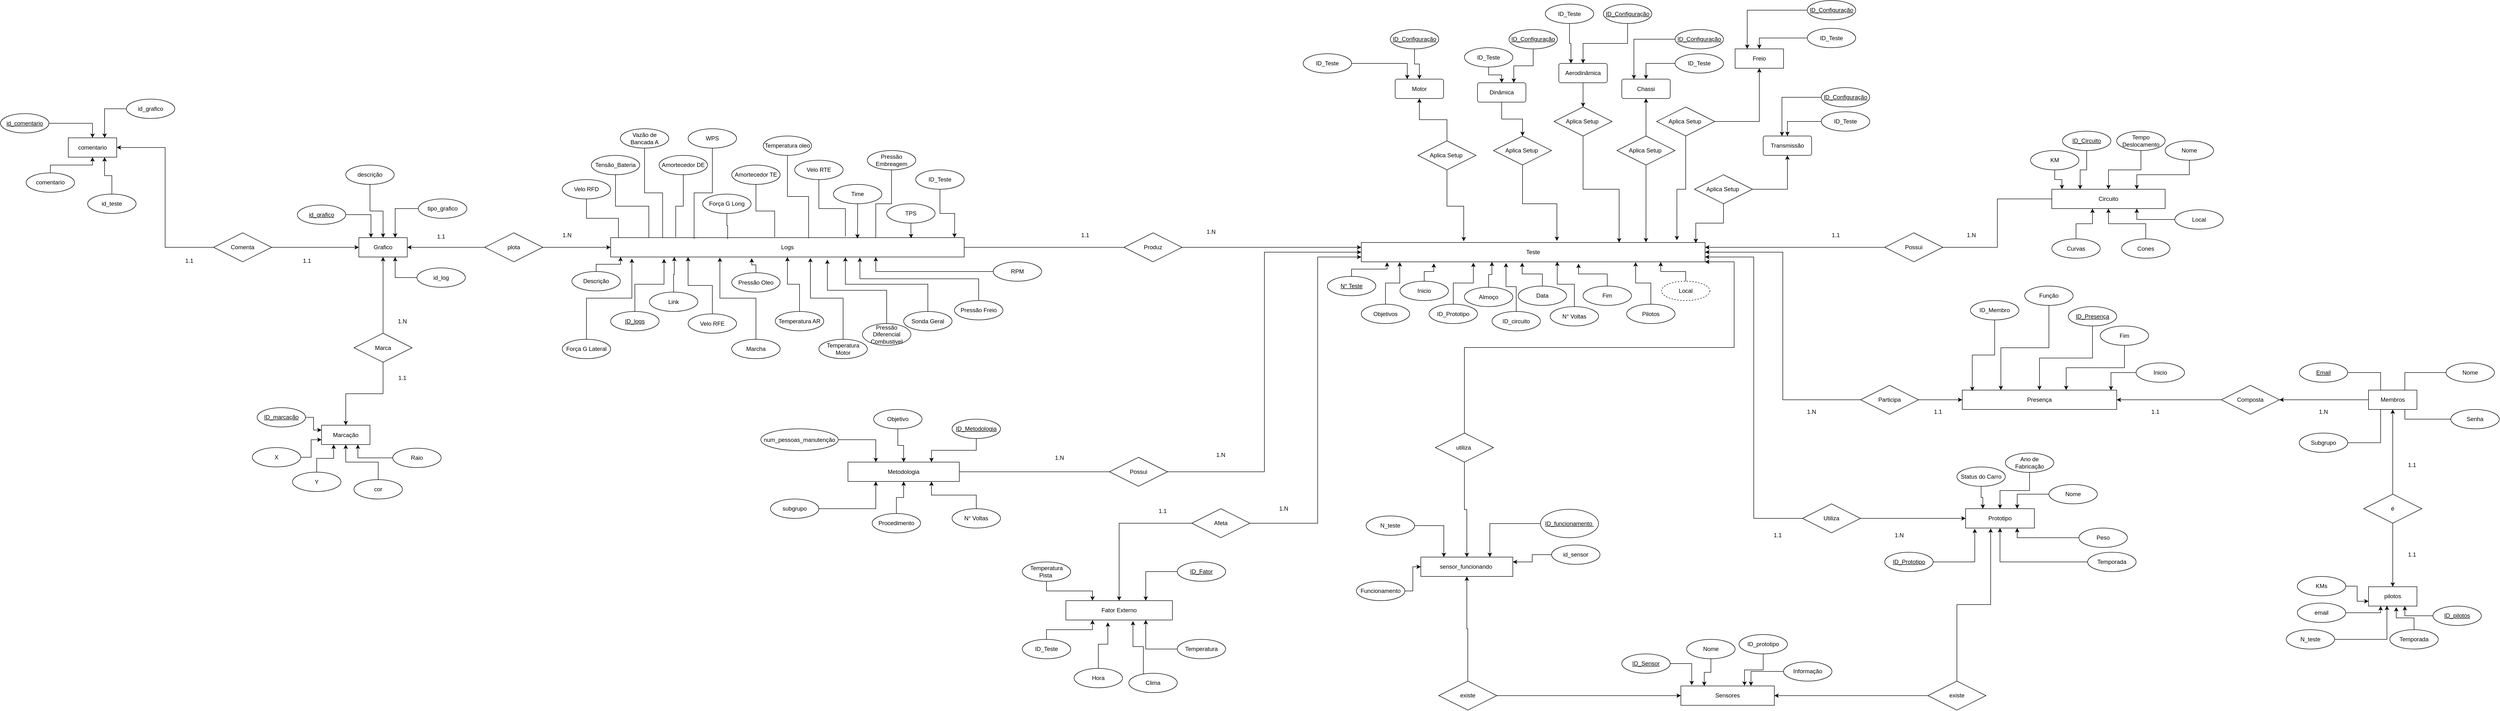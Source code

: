 <mxfile>
    <diagram name="Página-1" id="xbYoI6ZJjHZxEMP6y_lM">
        <mxGraphModel dx="4529" dy="1935" grid="1" gridSize="10" guides="1" tooltips="1" connect="1" arrows="1" fold="1" page="1" pageScale="1" pageWidth="827" pageHeight="1169" math="0" shadow="0">
            <root>
                <mxCell id="0"/>
                <mxCell id="1" parent="0"/>
                <mxCell id="44" style="edgeStyle=orthogonalEdgeStyle;rounded=0;hachureGap=4;html=1;entryX=1;entryY=0.5;entryDx=0;entryDy=0;fontFamily=Architects Daughter;fontSource=https%3A%2F%2Ffonts.googleapis.com%2Fcss%3Ffamily%3DArchitects%2BDaughter;fontSize=16;" parent="1" source="4xsE8DLzDOIBzloG8qF1-1" target="4xsE8DLzDOIBzloG8qF1-143" edge="1">
                    <mxGeometry relative="1" as="geometry"/>
                </mxCell>
                <mxCell id="4xsE8DLzDOIBzloG8qF1-1" value="Membros" style="whiteSpace=wrap;html=1;align=center;" parent="1" vertex="1">
                    <mxGeometry x="2160" y="415" width="100" height="40" as="geometry"/>
                </mxCell>
                <mxCell id="4xsE8DLzDOIBzloG8qF1-2" value="Circuito" style="whiteSpace=wrap;html=1;align=center;" parent="1" vertex="1">
                    <mxGeometry x="1506" width="234" height="40" as="geometry"/>
                </mxCell>
                <mxCell id="4xsE8DLzDOIBzloG8qF1-3" value="Teste" style="whiteSpace=wrap;html=1;align=center;" parent="1" vertex="1">
                    <mxGeometry x="80" y="110" width="710" height="40" as="geometry"/>
                </mxCell>
                <mxCell id="4xsE8DLzDOIBzloG8qF1-4" value="Metodologia" style="whiteSpace=wrap;html=1;align=center;" parent="1" vertex="1">
                    <mxGeometry x="-980" y="563.75" width="230" height="40" as="geometry"/>
                </mxCell>
                <mxCell id="4xsE8DLzDOIBzloG8qF1-125" style="edgeStyle=orthogonalEdgeStyle;rounded=0;orthogonalLoop=1;jettySize=auto;html=1;entryX=0;entryY=0.5;entryDx=0;entryDy=0;endArrow=none;endFill=0;" parent="1" source="4xsE8DLzDOIBzloG8qF1-5" target="4xsE8DLzDOIBzloG8qF1-123" edge="1">
                    <mxGeometry relative="1" as="geometry"/>
                </mxCell>
                <mxCell id="4xsE8DLzDOIBzloG8qF1-5" value="Logs" style="whiteSpace=wrap;html=1;align=center;" parent="1" vertex="1">
                    <mxGeometry x="-1470" y="100" width="730" height="40" as="geometry"/>
                </mxCell>
                <mxCell id="4xsE8DLzDOIBzloG8qF1-25" style="edgeStyle=orthogonalEdgeStyle;rounded=0;orthogonalLoop=1;jettySize=auto;html=1;entryX=0.25;entryY=0;entryDx=0;entryDy=0;endArrow=none;endFill=0;" parent="1" source="4xsE8DLzDOIBzloG8qF1-6" target="4xsE8DLzDOIBzloG8qF1-1" edge="1">
                    <mxGeometry relative="1" as="geometry"/>
                </mxCell>
                <mxCell id="4xsE8DLzDOIBzloG8qF1-6" value="Email" style="ellipse;whiteSpace=wrap;html=1;align=center;fontStyle=4;" parent="1" vertex="1">
                    <mxGeometry x="2017" y="358.75" width="100" height="40" as="geometry"/>
                </mxCell>
                <mxCell id="4xsE8DLzDOIBzloG8qF1-52" style="edgeStyle=orthogonalEdgeStyle;rounded=0;orthogonalLoop=1;jettySize=auto;html=1;entryX=0.25;entryY=0;entryDx=0;entryDy=0;" parent="1" source="4xsE8DLzDOIBzloG8qF1-7" target="4xsE8DLzDOIBzloG8qF1-2" edge="1">
                    <mxGeometry relative="1" as="geometry"/>
                </mxCell>
                <mxCell id="4xsE8DLzDOIBzloG8qF1-7" value="ID_Circuito" style="ellipse;whiteSpace=wrap;html=1;align=center;fontStyle=4;" parent="1" vertex="1">
                    <mxGeometry x="1528" y="-120" width="100" height="40" as="geometry"/>
                </mxCell>
                <mxCell id="83" style="edgeStyle=orthogonalEdgeStyle;rounded=0;hachureGap=4;html=1;entryX=0.075;entryY=1.024;entryDx=0;entryDy=0;entryPerimeter=0;fontFamily=Architects Daughter;fontSource=https%3A%2F%2Ffonts.googleapis.com%2Fcss%3Ffamily%3DArchitects%2BDaughter;fontSize=16;" parent="1" source="4xsE8DLzDOIBzloG8qF1-8" target="4xsE8DLzDOIBzloG8qF1-3" edge="1">
                    <mxGeometry relative="1" as="geometry"/>
                </mxCell>
                <mxCell id="4xsE8DLzDOIBzloG8qF1-8" value="N° Teste" style="ellipse;whiteSpace=wrap;html=1;align=center;fontStyle=4;" parent="1" vertex="1">
                    <mxGeometry x="10" y="180" width="100" height="40" as="geometry"/>
                </mxCell>
                <mxCell id="72" style="edgeStyle=orthogonalEdgeStyle;rounded=0;hachureGap=4;html=1;entryX=0.151;entryY=1.099;entryDx=0;entryDy=0;entryPerimeter=0;fontFamily=Architects Daughter;fontSource=https%3A%2F%2Ffonts.googleapis.com%2Fcss%3Ffamily%3DArchitects%2BDaughter;fontSize=16;" parent="1" source="4xsE8DLzDOIBzloG8qF1-9" target="4xsE8DLzDOIBzloG8qF1-5" edge="1">
                    <mxGeometry relative="1" as="geometry"/>
                </mxCell>
                <mxCell id="4xsE8DLzDOIBzloG8qF1-9" value="ID_logs" style="ellipse;whiteSpace=wrap;html=1;align=center;fontStyle=4;" parent="1" vertex="1">
                    <mxGeometry x="-1470" y="252.5" width="100" height="40" as="geometry"/>
                </mxCell>
                <mxCell id="60" style="edgeStyle=orthogonalEdgeStyle;rounded=0;hachureGap=4;html=1;entryX=0.75;entryY=0;entryDx=0;entryDy=0;fontFamily=Architects Daughter;fontSource=https%3A%2F%2Ffonts.googleapis.com%2Fcss%3Ffamily%3DArchitects%2BDaughter;fontSize=16;" parent="1" source="4xsE8DLzDOIBzloG8qF1-10" target="4xsE8DLzDOIBzloG8qF1-4" edge="1">
                    <mxGeometry relative="1" as="geometry"/>
                </mxCell>
                <mxCell id="4xsE8DLzDOIBzloG8qF1-10" value="ID_Metodologia" style="ellipse;whiteSpace=wrap;html=1;align=center;fontStyle=4;" parent="1" vertex="1">
                    <mxGeometry x="-765" y="475" width="100" height="40" as="geometry"/>
                </mxCell>
                <mxCell id="4xsE8DLzDOIBzloG8qF1-21" style="edgeStyle=orthogonalEdgeStyle;rounded=0;orthogonalLoop=1;jettySize=auto;html=1;entryX=0.75;entryY=1;entryDx=0;entryDy=0;endArrow=none;endFill=0;" parent="1" source="4xsE8DLzDOIBzloG8qF1-11" target="4xsE8DLzDOIBzloG8qF1-1" edge="1">
                    <mxGeometry relative="1" as="geometry"/>
                </mxCell>
                <mxCell id="4xsE8DLzDOIBzloG8qF1-11" value="Senha" style="ellipse;whiteSpace=wrap;html=1;align=center;" parent="1" vertex="1">
                    <mxGeometry x="2330" y="455" width="100" height="40" as="geometry"/>
                </mxCell>
                <mxCell id="4xsE8DLzDOIBzloG8qF1-23" style="edgeStyle=orthogonalEdgeStyle;rounded=0;orthogonalLoop=1;jettySize=auto;html=1;entryX=0.75;entryY=0;entryDx=0;entryDy=0;endArrow=none;endFill=0;" parent="1" source="4xsE8DLzDOIBzloG8qF1-12" target="4xsE8DLzDOIBzloG8qF1-1" edge="1">
                    <mxGeometry relative="1" as="geometry"/>
                </mxCell>
                <mxCell id="4xsE8DLzDOIBzloG8qF1-12" value="Nome" style="ellipse;whiteSpace=wrap;html=1;align=center;" parent="1" vertex="1">
                    <mxGeometry x="2320" y="358.75" width="100" height="40" as="geometry"/>
                </mxCell>
                <mxCell id="59" style="edgeStyle=orthogonalEdgeStyle;rounded=0;hachureGap=4;html=1;entryX=0.75;entryY=1;entryDx=0;entryDy=0;fontFamily=Architects Daughter;fontSource=https%3A%2F%2Ffonts.googleapis.com%2Fcss%3Ffamily%3DArchitects%2BDaughter;fontSize=16;" parent="1" source="4xsE8DLzDOIBzloG8qF1-13" target="4xsE8DLzDOIBzloG8qF1-4" edge="1">
                    <mxGeometry relative="1" as="geometry"/>
                </mxCell>
                <mxCell id="4xsE8DLzDOIBzloG8qF1-13" value="N° Voltas" style="ellipse;whiteSpace=wrap;html=1;align=center;" parent="1" vertex="1">
                    <mxGeometry x="-765" y="660" width="100" height="40" as="geometry"/>
                </mxCell>
                <mxCell id="4xsE8DLzDOIBzloG8qF1-55" style="edgeStyle=orthogonalEdgeStyle;rounded=0;orthogonalLoop=1;jettySize=auto;html=1;entryX=0.5;entryY=0;entryDx=0;entryDy=0;" parent="1" source="4xsE8DLzDOIBzloG8qF1-14" target="4xsE8DLzDOIBzloG8qF1-2" edge="1">
                    <mxGeometry relative="1" as="geometry"/>
                </mxCell>
                <mxCell id="4xsE8DLzDOIBzloG8qF1-14" value="Tempo Deslocamento" style="ellipse;whiteSpace=wrap;html=1;align=center;" parent="1" vertex="1">
                    <mxGeometry x="1640" y="-120" width="100" height="40" as="geometry"/>
                </mxCell>
                <mxCell id="94" style="edgeStyle=orthogonalEdgeStyle;rounded=0;hachureGap=4;html=1;entryX=0.468;entryY=1.042;entryDx=0;entryDy=0;entryPerimeter=0;fontFamily=Architects Daughter;fontSource=https%3A%2F%2Ffonts.googleapis.com%2Fcss%3Ffamily%3DArchitects%2BDaughter;fontSize=16;" parent="1" source="4xsE8DLzDOIBzloG8qF1-15" target="4xsE8DLzDOIBzloG8qF1-3" edge="1">
                    <mxGeometry relative="1" as="geometry"/>
                </mxCell>
                <mxCell id="4xsE8DLzDOIBzloG8qF1-15" value="Data" style="ellipse;whiteSpace=wrap;html=1;align=center;" parent="1" vertex="1">
                    <mxGeometry x="404" y="200" width="100" height="40" as="geometry"/>
                </mxCell>
                <mxCell id="4xsE8DLzDOIBzloG8qF1-16" value="Temperatura oleo" style="ellipse;whiteSpace=wrap;html=1;align=center;" parent="1" vertex="1">
                    <mxGeometry x="-1155" y="-110" width="100" height="40" as="geometry"/>
                </mxCell>
                <mxCell id="4xsE8DLzDOIBzloG8qF1-20" style="edgeStyle=orthogonalEdgeStyle;rounded=0;orthogonalLoop=1;jettySize=auto;html=1;entryX=0.25;entryY=1;entryDx=0;entryDy=0;endArrow=none;endFill=0;" parent="1" source="4xsE8DLzDOIBzloG8qF1-19" target="4xsE8DLzDOIBzloG8qF1-1" edge="1">
                    <mxGeometry relative="1" as="geometry"/>
                </mxCell>
                <mxCell id="4xsE8DLzDOIBzloG8qF1-19" value="Subgrupo" style="ellipse;whiteSpace=wrap;html=1;align=center;" parent="1" vertex="1">
                    <mxGeometry x="2017" y="503.75" width="100" height="40" as="geometry"/>
                </mxCell>
                <mxCell id="90" style="edgeStyle=orthogonalEdgeStyle;rounded=0;hachureGap=4;html=1;entryX=0.57;entryY=0.989;entryDx=0;entryDy=0;entryPerimeter=0;fontFamily=Architects Daughter;fontSource=https%3A%2F%2Ffonts.googleapis.com%2Fcss%3Ffamily%3DArchitects%2BDaughter;fontSize=16;" parent="1" source="4xsE8DLzDOIBzloG8qF1-26" target="4xsE8DLzDOIBzloG8qF1-3" edge="1">
                    <mxGeometry relative="1" as="geometry"/>
                </mxCell>
                <mxCell id="4xsE8DLzDOIBzloG8qF1-26" value="N° Voltas" style="ellipse;whiteSpace=wrap;html=1;align=center;" parent="1" vertex="1">
                    <mxGeometry x="470" y="242.5" width="100" height="40" as="geometry"/>
                </mxCell>
                <mxCell id="93" style="edgeStyle=orthogonalEdgeStyle;rounded=0;hachureGap=4;html=1;entryX=0.421;entryY=1.059;entryDx=0;entryDy=0;entryPerimeter=0;fontFamily=Architects Daughter;fontSource=https%3A%2F%2Ffonts.googleapis.com%2Fcss%3Ffamily%3DArchitects%2BDaughter;fontSize=16;" parent="1" source="4xsE8DLzDOIBzloG8qF1-28" target="4xsE8DLzDOIBzloG8qF1-3" edge="1">
                    <mxGeometry relative="1" as="geometry"/>
                </mxCell>
                <mxCell id="4xsE8DLzDOIBzloG8qF1-28" value="ID_circuito" style="ellipse;whiteSpace=wrap;html=1;align=center;" parent="1" vertex="1">
                    <mxGeometry x="350" y="252.5" width="100" height="40" as="geometry"/>
                </mxCell>
                <mxCell id="97" style="edgeStyle=orthogonalEdgeStyle;rounded=0;hachureGap=4;html=1;entryX=0.871;entryY=1.007;entryDx=0;entryDy=0;entryPerimeter=0;fontFamily=Architects Daughter;fontSource=https%3A%2F%2Ffonts.googleapis.com%2Fcss%3Ffamily%3DArchitects%2BDaughter;fontSize=16;" parent="1" source="4xsE8DLzDOIBzloG8qF1-30" target="4xsE8DLzDOIBzloG8qF1-3" edge="1">
                    <mxGeometry relative="1" as="geometry"/>
                </mxCell>
                <mxCell id="4xsE8DLzDOIBzloG8qF1-30" value="Local" style="ellipse;whiteSpace=wrap;html=1;align=center;dashed=1;" parent="1" vertex="1">
                    <mxGeometry x="700" y="190" width="100" height="40" as="geometry"/>
                </mxCell>
                <mxCell id="86" style="edgeStyle=orthogonalEdgeStyle;rounded=0;hachureGap=4;html=1;entryX=0.211;entryY=1.077;entryDx=0;entryDy=0;entryPerimeter=0;fontFamily=Architects Daughter;fontSource=https%3A%2F%2Ffonts.googleapis.com%2Fcss%3Ffamily%3DArchitects%2BDaughter;fontSize=16;" parent="1" source="4xsE8DLzDOIBzloG8qF1-31" target="4xsE8DLzDOIBzloG8qF1-3" edge="1">
                    <mxGeometry relative="1" as="geometry"/>
                </mxCell>
                <mxCell id="4xsE8DLzDOIBzloG8qF1-31" value="Inicio" style="ellipse;whiteSpace=wrap;html=1;align=center;" parent="1" vertex="1">
                    <mxGeometry x="160" y="190" width="100" height="40" as="geometry"/>
                </mxCell>
                <mxCell id="95" style="edgeStyle=orthogonalEdgeStyle;rounded=0;hachureGap=4;html=1;entryX=0.632;entryY=1.094;entryDx=0;entryDy=0;entryPerimeter=0;fontFamily=Architects Daughter;fontSource=https%3A%2F%2Ffonts.googleapis.com%2Fcss%3Ffamily%3DArchitects%2BDaughter;fontSize=16;" parent="1" source="4xsE8DLzDOIBzloG8qF1-32" target="4xsE8DLzDOIBzloG8qF1-3" edge="1">
                    <mxGeometry relative="1" as="geometry"/>
                </mxCell>
                <mxCell id="4xsE8DLzDOIBzloG8qF1-32" value="Fim" style="ellipse;whiteSpace=wrap;html=1;align=center;" parent="1" vertex="1">
                    <mxGeometry x="538" y="200" width="100" height="40" as="geometry"/>
                </mxCell>
                <mxCell id="88" style="edgeStyle=orthogonalEdgeStyle;rounded=0;hachureGap=4;html=1;entryX=0.38;entryY=1;entryDx=0;entryDy=0;entryPerimeter=0;fontFamily=Architects Daughter;fontSource=https%3A%2F%2Ffonts.googleapis.com%2Fcss%3Ffamily%3DArchitects%2BDaughter;fontSize=16;" parent="1" source="4xsE8DLzDOIBzloG8qF1-43" target="4xsE8DLzDOIBzloG8qF1-3" edge="1">
                    <mxGeometry relative="1" as="geometry"/>
                </mxCell>
                <mxCell id="4xsE8DLzDOIBzloG8qF1-43" value="Almoço" style="ellipse;whiteSpace=wrap;html=1;align=center;" parent="1" vertex="1">
                    <mxGeometry x="293" y="202.5" width="100" height="40" as="geometry"/>
                </mxCell>
                <mxCell id="4xsE8DLzDOIBzloG8qF1-56" style="edgeStyle=orthogonalEdgeStyle;rounded=0;orthogonalLoop=1;jettySize=auto;html=1;entryX=0.75;entryY=0;entryDx=0;entryDy=0;" parent="1" source="4xsE8DLzDOIBzloG8qF1-45" target="4xsE8DLzDOIBzloG8qF1-2" edge="1">
                    <mxGeometry relative="1" as="geometry"/>
                </mxCell>
                <mxCell id="4xsE8DLzDOIBzloG8qF1-45" value="Nome" style="ellipse;whiteSpace=wrap;html=1;align=center;" parent="1" vertex="1">
                    <mxGeometry x="1740" y="-100" width="100" height="40" as="geometry"/>
                </mxCell>
                <mxCell id="4xsE8DLzDOIBzloG8qF1-54" style="edgeStyle=orthogonalEdgeStyle;rounded=0;orthogonalLoop=1;jettySize=auto;html=1;entryX=0.75;entryY=1;entryDx=0;entryDy=0;" parent="1" source="4xsE8DLzDOIBzloG8qF1-46" target="4xsE8DLzDOIBzloG8qF1-2" edge="1">
                    <mxGeometry relative="1" as="geometry"/>
                </mxCell>
                <mxCell id="4xsE8DLzDOIBzloG8qF1-46" value="Local" style="ellipse;whiteSpace=wrap;html=1;align=center;" parent="1" vertex="1">
                    <mxGeometry x="1760" y="42.5" width="100" height="40" as="geometry"/>
                </mxCell>
                <mxCell id="4xsE8DLzDOIBzloG8qF1-53" style="edgeStyle=orthogonalEdgeStyle;rounded=0;orthogonalLoop=1;jettySize=auto;html=1;entryX=0.5;entryY=1;entryDx=0;entryDy=0;" parent="1" source="4xsE8DLzDOIBzloG8qF1-47" target="4xsE8DLzDOIBzloG8qF1-2" edge="1">
                    <mxGeometry relative="1" as="geometry"/>
                </mxCell>
                <mxCell id="4xsE8DLzDOIBzloG8qF1-47" value="Cones" style="ellipse;whiteSpace=wrap;html=1;align=center;" parent="1" vertex="1">
                    <mxGeometry x="1650" y="102.5" width="100" height="40" as="geometry"/>
                </mxCell>
                <mxCell id="4xsE8DLzDOIBzloG8qF1-51" style="edgeStyle=orthogonalEdgeStyle;rounded=0;orthogonalLoop=1;jettySize=auto;html=1;entryX=0.089;entryY=-0.006;entryDx=0;entryDy=0;entryPerimeter=0;" parent="1" source="4xsE8DLzDOIBzloG8qF1-48" target="4xsE8DLzDOIBzloG8qF1-2" edge="1">
                    <mxGeometry relative="1" as="geometry"/>
                </mxCell>
                <mxCell id="4xsE8DLzDOIBzloG8qF1-48" value="KM" style="ellipse;whiteSpace=wrap;html=1;align=center;" parent="1" vertex="1">
                    <mxGeometry x="1462" y="-80" width="100" height="40" as="geometry"/>
                </mxCell>
                <mxCell id="37" style="edgeStyle=orthogonalEdgeStyle;html=1;entryX=0.359;entryY=1;entryDx=0;entryDy=0;entryPerimeter=0;rounded=0;" parent="1" source="4xsE8DLzDOIBzloG8qF1-49" target="4xsE8DLzDOIBzloG8qF1-2" edge="1">
                    <mxGeometry relative="1" as="geometry"/>
                </mxCell>
                <mxCell id="4xsE8DLzDOIBzloG8qF1-49" value="Curvas" style="ellipse;whiteSpace=wrap;html=1;align=center;" parent="1" vertex="1">
                    <mxGeometry x="1506" y="102.5" width="100" height="40" as="geometry"/>
                </mxCell>
                <mxCell id="62" style="edgeStyle=orthogonalEdgeStyle;rounded=0;hachureGap=4;html=1;entryX=0.5;entryY=1;entryDx=0;entryDy=0;fontFamily=Architects Daughter;fontSource=https%3A%2F%2Ffonts.googleapis.com%2Fcss%3Ffamily%3DArchitects%2BDaughter;fontSize=16;" parent="1" source="4xsE8DLzDOIBzloG8qF1-57" target="4xsE8DLzDOIBzloG8qF1-4" edge="1">
                    <mxGeometry relative="1" as="geometry"/>
                </mxCell>
                <mxCell id="4xsE8DLzDOIBzloG8qF1-57" value="Procedimento" style="ellipse;whiteSpace=wrap;html=1;align=center;" parent="1" vertex="1">
                    <mxGeometry x="-930" y="670" width="100" height="40" as="geometry"/>
                </mxCell>
                <mxCell id="61" style="edgeStyle=orthogonalEdgeStyle;rounded=0;hachureGap=4;html=1;fontFamily=Architects Daughter;fontSource=https%3A%2F%2Ffonts.googleapis.com%2Fcss%3Ffamily%3DArchitects%2BDaughter;fontSize=16;" parent="1" source="4xsE8DLzDOIBzloG8qF1-60" target="4xsE8DLzDOIBzloG8qF1-4" edge="1">
                    <mxGeometry relative="1" as="geometry"/>
                </mxCell>
                <mxCell id="4xsE8DLzDOIBzloG8qF1-60" value="Objetivo" style="ellipse;whiteSpace=wrap;html=1;align=center;" parent="1" vertex="1">
                    <mxGeometry x="-927" y="455" width="100" height="40" as="geometry"/>
                </mxCell>
                <mxCell id="66" style="edgeStyle=orthogonalEdgeStyle;rounded=0;hachureGap=4;html=1;entryX=0.698;entryY=0.046;entryDx=0;entryDy=0;entryPerimeter=0;fontFamily=Architects Daughter;fontSource=https%3A%2F%2Ffonts.googleapis.com%2Fcss%3Ffamily%3DArchitects%2BDaughter;fontSize=16;" parent="1" source="4xsE8DLzDOIBzloG8qF1-68" target="4xsE8DLzDOIBzloG8qF1-5" edge="1">
                    <mxGeometry relative="1" as="geometry"/>
                </mxCell>
                <mxCell id="4xsE8DLzDOIBzloG8qF1-68" value="Time" style="ellipse;whiteSpace=wrap;html=1;align=center;" parent="1" vertex="1">
                    <mxGeometry x="-1010" y="-10" width="100" height="40" as="geometry"/>
                </mxCell>
                <mxCell id="82" style="edgeStyle=orthogonalEdgeStyle;rounded=0;hachureGap=4;html=1;entryX=0.75;entryY=1;entryDx=0;entryDy=0;fontFamily=Architects Daughter;fontSource=https%3A%2F%2Ffonts.googleapis.com%2Fcss%3Ffamily%3DArchitects%2BDaughter;fontSize=16;" parent="1" source="4xsE8DLzDOIBzloG8qF1-69" target="4xsE8DLzDOIBzloG8qF1-5" edge="1">
                    <mxGeometry relative="1" as="geometry"/>
                </mxCell>
                <mxCell id="4xsE8DLzDOIBzloG8qF1-69" value="RPM" style="ellipse;whiteSpace=wrap;html=1;align=center;" parent="1" vertex="1">
                    <mxGeometry x="-680" y="150" width="100" height="40" as="geometry"/>
                </mxCell>
                <mxCell id="4xsE8DLzDOIBzloG8qF1-70" value="Tensão_Bateria" style="ellipse;whiteSpace=wrap;html=1;align=center;" parent="1" vertex="1">
                    <mxGeometry x="-1510" y="-70" width="100" height="40" as="geometry"/>
                </mxCell>
                <mxCell id="67" style="edgeStyle=orthogonalEdgeStyle;rounded=0;hachureGap=4;html=1;entryX=0.85;entryY=0.029;entryDx=0;entryDy=0;entryPerimeter=0;fontFamily=Architects Daughter;fontSource=https%3A%2F%2Ffonts.googleapis.com%2Fcss%3Ffamily%3DArchitects%2BDaughter;fontSize=16;" parent="1" source="4xsE8DLzDOIBzloG8qF1-71" target="4xsE8DLzDOIBzloG8qF1-5" edge="1">
                    <mxGeometry relative="1" as="geometry"/>
                </mxCell>
                <mxCell id="4xsE8DLzDOIBzloG8qF1-71" value="TPS" style="ellipse;whiteSpace=wrap;html=1;align=center;" parent="1" vertex="1">
                    <mxGeometry x="-900" y="30" width="100" height="40" as="geometry"/>
                </mxCell>
                <mxCell id="77" style="edgeStyle=orthogonalEdgeStyle;rounded=0;hachureGap=4;html=1;entryX=0.5;entryY=1;entryDx=0;entryDy=0;fontFamily=Architects Daughter;fontSource=https%3A%2F%2Ffonts.googleapis.com%2Fcss%3Ffamily%3DArchitects%2BDaughter;fontSize=16;" parent="1" source="4xsE8DLzDOIBzloG8qF1-72" target="4xsE8DLzDOIBzloG8qF1-5" edge="1">
                    <mxGeometry relative="1" as="geometry"/>
                </mxCell>
                <mxCell id="4xsE8DLzDOIBzloG8qF1-72" value="Temperatura AR" style="ellipse;whiteSpace=wrap;html=1;align=center;" parent="1" vertex="1">
                    <mxGeometry x="-1130" y="252.5" width="100" height="40" as="geometry"/>
                </mxCell>
                <mxCell id="76" style="edgeStyle=orthogonalEdgeStyle;rounded=0;hachureGap=4;html=1;entryX=0.399;entryY=1.064;entryDx=0;entryDy=0;entryPerimeter=0;fontFamily=Architects Daughter;fontSource=https%3A%2F%2Ffonts.googleapis.com%2Fcss%3Ffamily%3DArchitects%2BDaughter;fontSize=16;" parent="1" source="4xsE8DLzDOIBzloG8qF1-73" target="4xsE8DLzDOIBzloG8qF1-5" edge="1">
                    <mxGeometry relative="1" as="geometry"/>
                </mxCell>
                <mxCell id="4xsE8DLzDOIBzloG8qF1-73" value="Pressão Oleo" style="ellipse;whiteSpace=wrap;html=1;align=center;" parent="1" vertex="1">
                    <mxGeometry x="-1220" y="172.5" width="100" height="40" as="geometry"/>
                </mxCell>
                <mxCell id="80" style="edgeStyle=orthogonalEdgeStyle;rounded=0;hachureGap=4;html=1;entryX=0.664;entryY=1.011;entryDx=0;entryDy=0;entryPerimeter=0;fontFamily=Architects Daughter;fontSource=https%3A%2F%2Ffonts.googleapis.com%2Fcss%3Ffamily%3DArchitects%2BDaughter;fontSize=16;" parent="1" source="4xsE8DLzDOIBzloG8qF1-74" target="4xsE8DLzDOIBzloG8qF1-5" edge="1">
                    <mxGeometry relative="1" as="geometry"/>
                </mxCell>
                <mxCell id="4xsE8DLzDOIBzloG8qF1-74" value="Sonda Geral" style="ellipse;whiteSpace=wrap;html=1;align=center;" parent="1" vertex="1">
                    <mxGeometry x="-865" y="252.5" width="100" height="40" as="geometry"/>
                </mxCell>
                <mxCell id="78" style="edgeStyle=orthogonalEdgeStyle;rounded=0;hachureGap=4;html=1;entryX=0.565;entryY=1.046;entryDx=0;entryDy=0;entryPerimeter=0;fontFamily=Architects Daughter;fontSource=https%3A%2F%2Ffonts.googleapis.com%2Fcss%3Ffamily%3DArchitects%2BDaughter;fontSize=16;" parent="1" source="4xsE8DLzDOIBzloG8qF1-75" target="4xsE8DLzDOIBzloG8qF1-5" edge="1">
                    <mxGeometry relative="1" as="geometry"/>
                </mxCell>
                <mxCell id="4xsE8DLzDOIBzloG8qF1-75" value="Temperatura Motor" style="ellipse;whiteSpace=wrap;html=1;align=center;" parent="1" vertex="1">
                    <mxGeometry x="-1040" y="310" width="100" height="40" as="geometry"/>
                </mxCell>
                <mxCell id="4xsE8DLzDOIBzloG8qF1-76" value="Vazão de Bancada A" style="ellipse;whiteSpace=wrap;html=1;align=center;" parent="1" vertex="1">
                    <mxGeometry x="-1450" y="-125" width="100" height="40" as="geometry"/>
                </mxCell>
                <mxCell id="79" style="edgeStyle=orthogonalEdgeStyle;rounded=0;hachureGap=4;html=1;entryX=0.613;entryY=1.134;entryDx=0;entryDy=0;entryPerimeter=0;fontFamily=Architects Daughter;fontSource=https%3A%2F%2Ffonts.googleapis.com%2Fcss%3Ffamily%3DArchitects%2BDaughter;fontSize=16;" parent="1" source="4xsE8DLzDOIBzloG8qF1-77" target="4xsE8DLzDOIBzloG8qF1-5" edge="1">
                    <mxGeometry relative="1" as="geometry"/>
                </mxCell>
                <mxCell id="4xsE8DLzDOIBzloG8qF1-77" value="Pressão Diferencial Combustivel" style="ellipse;whiteSpace=wrap;html=1;align=center;" parent="1" vertex="1">
                    <mxGeometry x="-950" y="277.5" width="100" height="45" as="geometry"/>
                </mxCell>
                <mxCell id="81" style="edgeStyle=orthogonalEdgeStyle;rounded=0;hachureGap=4;html=1;entryX=0.705;entryY=1.029;entryDx=0;entryDy=0;entryPerimeter=0;fontFamily=Architects Daughter;fontSource=https%3A%2F%2Ffonts.googleapis.com%2Fcss%3Ffamily%3DArchitects%2BDaughter;fontSize=16;" parent="1" source="4xsE8DLzDOIBzloG8qF1-78" target="4xsE8DLzDOIBzloG8qF1-5" edge="1">
                    <mxGeometry relative="1" as="geometry"/>
                </mxCell>
                <mxCell id="4xsE8DLzDOIBzloG8qF1-78" value="Pressão Freio" style="ellipse;whiteSpace=wrap;html=1;align=center;" parent="1" vertex="1">
                    <mxGeometry x="-760" y="230" width="100" height="40" as="geometry"/>
                </mxCell>
                <mxCell id="4xsE8DLzDOIBzloG8qF1-79" value="Velo RTE" style="ellipse;whiteSpace=wrap;html=1;align=center;" parent="1" vertex="1">
                    <mxGeometry x="-1090" y="-60" width="100" height="40" as="geometry"/>
                </mxCell>
                <mxCell id="4xsE8DLzDOIBzloG8qF1-80" value="WPS" style="ellipse;whiteSpace=wrap;html=1;align=center;" parent="1" vertex="1">
                    <mxGeometry x="-1310" y="-125" width="100" height="40" as="geometry"/>
                </mxCell>
                <mxCell id="4xsE8DLzDOIBzloG8qF1-105" style="edgeStyle=orthogonalEdgeStyle;rounded=0;orthogonalLoop=1;jettySize=auto;html=1;entryX=0.75;entryY=0;entryDx=0;entryDy=0;endArrow=none;endFill=0;" parent="1" source="4xsE8DLzDOIBzloG8qF1-81" target="4xsE8DLzDOIBzloG8qF1-5" edge="1">
                    <mxGeometry relative="1" as="geometry"/>
                </mxCell>
                <mxCell id="4xsE8DLzDOIBzloG8qF1-81" value="Pressão Embreagem" style="ellipse;whiteSpace=wrap;html=1;align=center;" parent="1" vertex="1">
                    <mxGeometry x="-940" y="-80" width="100" height="40" as="geometry"/>
                </mxCell>
                <mxCell id="4xsE8DLzDOIBzloG8qF1-82" value="Velo RFD" style="ellipse;whiteSpace=wrap;html=1;align=center;" parent="1" vertex="1">
                    <mxGeometry x="-1570" y="-20" width="100" height="40" as="geometry"/>
                </mxCell>
                <mxCell id="74" style="edgeStyle=orthogonalEdgeStyle;rounded=0;hachureGap=4;html=1;entryX=0.219;entryY=1;entryDx=0;entryDy=0;entryPerimeter=0;fontFamily=Architects Daughter;fontSource=https%3A%2F%2Ffonts.googleapis.com%2Fcss%3Ffamily%3DArchitects%2BDaughter;fontSize=16;" parent="1" source="4xsE8DLzDOIBzloG8qF1-83" target="4xsE8DLzDOIBzloG8qF1-5" edge="1">
                    <mxGeometry relative="1" as="geometry"/>
                </mxCell>
                <mxCell id="4xsE8DLzDOIBzloG8qF1-83" value="Velo RFE" style="ellipse;whiteSpace=wrap;html=1;align=center;" parent="1" vertex="1">
                    <mxGeometry x="-1310" y="257.5" width="100" height="40" as="geometry"/>
                </mxCell>
                <mxCell id="75" style="edgeStyle=orthogonalEdgeStyle;rounded=0;hachureGap=4;html=1;entryX=0.309;entryY=1.029;entryDx=0;entryDy=0;entryPerimeter=0;fontFamily=Architects Daughter;fontSource=https%3A%2F%2Ffonts.googleapis.com%2Fcss%3Ffamily%3DArchitects%2BDaughter;fontSize=16;" parent="1" source="4xsE8DLzDOIBzloG8qF1-84" target="4xsE8DLzDOIBzloG8qF1-5" edge="1">
                    <mxGeometry relative="1" as="geometry"/>
                </mxCell>
                <mxCell id="4xsE8DLzDOIBzloG8qF1-84" value="Marcha" style="ellipse;whiteSpace=wrap;html=1;align=center;" parent="1" vertex="1">
                    <mxGeometry x="-1220" y="310" width="100" height="40" as="geometry"/>
                </mxCell>
                <mxCell id="4xsE8DLzDOIBzloG8qF1-85" value="Força G Long" style="ellipse;whiteSpace=wrap;html=1;align=center;" parent="1" vertex="1">
                    <mxGeometry x="-1280" y="10" width="100" height="40" as="geometry"/>
                </mxCell>
                <mxCell id="71" style="edgeStyle=orthogonalEdgeStyle;rounded=0;hachureGap=4;html=1;entryX=0.06;entryY=1.081;entryDx=0;entryDy=0;entryPerimeter=0;fontFamily=Architects Daughter;fontSource=https%3A%2F%2Ffonts.googleapis.com%2Fcss%3Ffamily%3DArchitects%2BDaughter;fontSize=16;" parent="1" source="4xsE8DLzDOIBzloG8qF1-86" target="4xsE8DLzDOIBzloG8qF1-5" edge="1">
                    <mxGeometry relative="1" as="geometry"/>
                </mxCell>
                <mxCell id="4xsE8DLzDOIBzloG8qF1-86" value="Força G Lateral" style="ellipse;whiteSpace=wrap;html=1;align=center;" parent="1" vertex="1">
                    <mxGeometry x="-1570" y="310" width="100" height="40" as="geometry"/>
                </mxCell>
                <mxCell id="4xsE8DLzDOIBzloG8qF1-87" value="Amortecedor DE" style="ellipse;whiteSpace=wrap;html=1;align=center;" parent="1" vertex="1">
                    <mxGeometry x="-1370" y="-70" width="100" height="40" as="geometry"/>
                </mxCell>
                <mxCell id="4xsE8DLzDOIBzloG8qF1-88" value="Amortecedor TE" style="ellipse;whiteSpace=wrap;html=1;align=center;" parent="1" vertex="1">
                    <mxGeometry x="-1220" y="-50" width="100" height="40" as="geometry"/>
                </mxCell>
                <mxCell id="68" style="edgeStyle=orthogonalEdgeStyle;rounded=0;hachureGap=4;html=1;fontFamily=Architects Daughter;fontSource=https%3A%2F%2Ffonts.googleapis.com%2Fcss%3Ffamily%3DArchitects%2BDaughter;fontSize=16;" parent="1" source="4xsE8DLzDOIBzloG8qF1-89" edge="1">
                    <mxGeometry relative="1" as="geometry">
                        <mxPoint x="-760" y="100" as="targetPoint"/>
                    </mxGeometry>
                </mxCell>
                <mxCell id="4xsE8DLzDOIBzloG8qF1-89" value="ID_Teste" style="ellipse;whiteSpace=wrap;html=1;align=center;" parent="1" vertex="1">
                    <mxGeometry x="-840" y="-40" width="100" height="40" as="geometry"/>
                </mxCell>
                <mxCell id="4xsE8DLzDOIBzloG8qF1-108" style="edgeStyle=orthogonalEdgeStyle;rounded=0;orthogonalLoop=1;jettySize=auto;html=1;entryX=0.664;entryY=-0.064;entryDx=0;entryDy=0;entryPerimeter=0;endArrow=none;endFill=0;" parent="1" source="4xsE8DLzDOIBzloG8qF1-79" target="4xsE8DLzDOIBzloG8qF1-5" edge="1">
                    <mxGeometry relative="1" as="geometry"/>
                </mxCell>
                <mxCell id="4xsE8DLzDOIBzloG8qF1-110" style="edgeStyle=orthogonalEdgeStyle;rounded=0;orthogonalLoop=1;jettySize=auto;html=1;entryX=0.236;entryY=0.058;entryDx=0;entryDy=0;entryPerimeter=0;endArrow=none;endFill=0;exitX=0.5;exitY=1;exitDx=0;exitDy=0;" parent="1" source="4xsE8DLzDOIBzloG8qF1-80" target="4xsE8DLzDOIBzloG8qF1-5" edge="1">
                    <mxGeometry relative="1" as="geometry">
                        <mxPoint x="-1090" y="-50" as="sourcePoint"/>
                    </mxGeometry>
                </mxCell>
                <mxCell id="4xsE8DLzDOIBzloG8qF1-111" style="edgeStyle=orthogonalEdgeStyle;rounded=0;orthogonalLoop=1;jettySize=auto;html=1;entryX=0.331;entryY=0.069;entryDx=0;entryDy=0;entryPerimeter=0;endArrow=none;endFill=0;" parent="1" source="4xsE8DLzDOIBzloG8qF1-85" target="4xsE8DLzDOIBzloG8qF1-5" edge="1">
                    <mxGeometry relative="1" as="geometry"/>
                </mxCell>
                <mxCell id="4xsE8DLzDOIBzloG8qF1-112" style="edgeStyle=orthogonalEdgeStyle;rounded=0;orthogonalLoop=1;jettySize=auto;html=1;entryX=0.184;entryY=-0.031;entryDx=0;entryDy=0;entryPerimeter=0;endArrow=none;endFill=0;" parent="1" source="4xsE8DLzDOIBzloG8qF1-87" target="4xsE8DLzDOIBzloG8qF1-5" edge="1">
                    <mxGeometry relative="1" as="geometry"/>
                </mxCell>
                <mxCell id="4xsE8DLzDOIBzloG8qF1-113" style="edgeStyle=orthogonalEdgeStyle;rounded=0;orthogonalLoop=1;jettySize=auto;html=1;entryX=0.147;entryY=-0.008;entryDx=0;entryDy=0;entryPerimeter=0;endArrow=none;endFill=0;" parent="1" source="4xsE8DLzDOIBzloG8qF1-76" target="4xsE8DLzDOIBzloG8qF1-5" edge="1">
                    <mxGeometry relative="1" as="geometry"/>
                </mxCell>
                <mxCell id="4xsE8DLzDOIBzloG8qF1-114" style="edgeStyle=orthogonalEdgeStyle;rounded=0;orthogonalLoop=1;jettySize=auto;html=1;entryX=0.108;entryY=0.014;entryDx=0;entryDy=0;entryPerimeter=0;endArrow=none;endFill=0;" parent="1" source="4xsE8DLzDOIBzloG8qF1-70" target="4xsE8DLzDOIBzloG8qF1-5" edge="1">
                    <mxGeometry relative="1" as="geometry"/>
                </mxCell>
                <mxCell id="4xsE8DLzDOIBzloG8qF1-115" style="edgeStyle=orthogonalEdgeStyle;rounded=0;orthogonalLoop=1;jettySize=auto;html=1;entryX=0.022;entryY=0.003;entryDx=0;entryDy=0;entryPerimeter=0;endArrow=none;endFill=0;" parent="1" source="4xsE8DLzDOIBzloG8qF1-82" target="4xsE8DLzDOIBzloG8qF1-5" edge="1">
                    <mxGeometry relative="1" as="geometry"/>
                </mxCell>
                <mxCell id="4xsE8DLzDOIBzloG8qF1-116" style="edgeStyle=orthogonalEdgeStyle;rounded=0;orthogonalLoop=1;jettySize=auto;html=1;entryX=0.56;entryY=0.025;entryDx=0;entryDy=0;entryPerimeter=0;endArrow=none;endFill=0;" parent="1" source="4xsE8DLzDOIBzloG8qF1-16" target="4xsE8DLzDOIBzloG8qF1-5" edge="1">
                    <mxGeometry relative="1" as="geometry"/>
                </mxCell>
                <mxCell id="4xsE8DLzDOIBzloG8qF1-118" style="edgeStyle=orthogonalEdgeStyle;rounded=0;orthogonalLoop=1;jettySize=auto;html=1;entryX=0.464;entryY=-0.031;entryDx=0;entryDy=0;entryPerimeter=0;endArrow=none;endFill=0;" parent="1" source="4xsE8DLzDOIBzloG8qF1-88" target="4xsE8DLzDOIBzloG8qF1-5" edge="1">
                    <mxGeometry relative="1" as="geometry"/>
                </mxCell>
                <mxCell id="4xsE8DLzDOIBzloG8qF1-121" style="edgeStyle=orthogonalEdgeStyle;rounded=0;orthogonalLoop=1;jettySize=auto;html=1;entryX=0;entryY=0.5;entryDx=0;entryDy=0;endArrow=none;endFill=0;" parent="1" source="4xsE8DLzDOIBzloG8qF1-119" target="4xsE8DLzDOIBzloG8qF1-2" edge="1">
                    <mxGeometry relative="1" as="geometry"/>
                </mxCell>
                <mxCell id="25" style="edgeStyle=orthogonalEdgeStyle;html=1;rounded=0;" parent="1" source="4xsE8DLzDOIBzloG8qF1-119" edge="1">
                    <mxGeometry relative="1" as="geometry">
                        <mxPoint x="790" y="120" as="targetPoint"/>
                    </mxGeometry>
                </mxCell>
                <mxCell id="4xsE8DLzDOIBzloG8qF1-119" value="Possui" style="shape=rhombus;perimeter=rhombusPerimeter;whiteSpace=wrap;html=1;align=center;" parent="1" vertex="1">
                    <mxGeometry x="1161" y="90" width="120" height="60" as="geometry"/>
                </mxCell>
                <mxCell id="4xsE8DLzDOIBzloG8qF1-142" style="edgeStyle=orthogonalEdgeStyle;rounded=0;orthogonalLoop=1;jettySize=auto;html=1;entryX=0;entryY=0.5;entryDx=0;entryDy=0;exitX=1;exitY=0.5;exitDx=0;exitDy=0;" parent="1" source="4xsE8DLzDOIBzloG8qF1-122" target="4xsE8DLzDOIBzloG8qF1-130" edge="1">
                    <mxGeometry relative="1" as="geometry">
                        <mxPoint x="1242" y="282.5" as="sourcePoint"/>
                    </mxGeometry>
                </mxCell>
                <mxCell id="24" style="edgeStyle=orthogonalEdgeStyle;html=1;entryX=1;entryY=0.5;entryDx=0;entryDy=0;rounded=0;" parent="1" source="4xsE8DLzDOIBzloG8qF1-122" target="4xsE8DLzDOIBzloG8qF1-3" edge="1">
                    <mxGeometry relative="1" as="geometry"/>
                </mxCell>
                <mxCell id="4xsE8DLzDOIBzloG8qF1-122" value="Participa" style="shape=rhombus;perimeter=rhombusPerimeter;whiteSpace=wrap;html=1;align=center;" parent="1" vertex="1">
                    <mxGeometry x="1111" y="405" width="120" height="60" as="geometry"/>
                </mxCell>
                <mxCell id="65" style="edgeStyle=orthogonalEdgeStyle;rounded=0;hachureGap=4;html=1;entryX=0;entryY=0.25;entryDx=0;entryDy=0;fontFamily=Architects Daughter;fontSource=https%3A%2F%2Ffonts.googleapis.com%2Fcss%3Ffamily%3DArchitects%2BDaughter;fontSize=16;" parent="1" source="4xsE8DLzDOIBzloG8qF1-123" target="4xsE8DLzDOIBzloG8qF1-3" edge="1">
                    <mxGeometry relative="1" as="geometry"/>
                </mxCell>
                <mxCell id="4xsE8DLzDOIBzloG8qF1-123" value="Produz" style="shape=rhombus;perimeter=rhombusPerimeter;whiteSpace=wrap;html=1;align=center;" parent="1" vertex="1">
                    <mxGeometry x="-410" y="90" width="120" height="60" as="geometry"/>
                </mxCell>
                <mxCell id="4xsE8DLzDOIBzloG8qF1-129" style="edgeStyle=orthogonalEdgeStyle;rounded=0;orthogonalLoop=1;jettySize=auto;html=1;entryX=1;entryY=0.5;entryDx=0;entryDy=0;endArrow=none;endFill=0;" parent="1" source="4xsE8DLzDOIBzloG8qF1-127" target="4xsE8DLzDOIBzloG8qF1-4" edge="1">
                    <mxGeometry relative="1" as="geometry"/>
                </mxCell>
                <mxCell id="48" style="edgeStyle=orthogonalEdgeStyle;rounded=0;hachureGap=4;html=1;entryX=0;entryY=0.5;entryDx=0;entryDy=0;fontFamily=Architects Daughter;fontSource=https%3A%2F%2Ffonts.googleapis.com%2Fcss%3Ffamily%3DArchitects%2BDaughter;fontSize=16;" parent="1" source="4xsE8DLzDOIBzloG8qF1-127" target="4xsE8DLzDOIBzloG8qF1-3" edge="1">
                    <mxGeometry relative="1" as="geometry"/>
                </mxCell>
                <mxCell id="4xsE8DLzDOIBzloG8qF1-127" value="Possui" style="shape=rhombus;perimeter=rhombusPerimeter;whiteSpace=wrap;html=1;align=center;" parent="1" vertex="1">
                    <mxGeometry x="-440" y="553.75" width="120" height="60" as="geometry"/>
                </mxCell>
                <mxCell id="4xsE8DLzDOIBzloG8qF1-130" value="Presença" style="whiteSpace=wrap;html=1;align=center;" parent="1" vertex="1">
                    <mxGeometry x="1321" y="415" width="319" height="40" as="geometry"/>
                </mxCell>
                <mxCell id="41" style="edgeStyle=orthogonalEdgeStyle;rounded=0;hachureGap=4;html=1;fontFamily=Architects Daughter;fontSource=https%3A%2F%2Ffonts.googleapis.com%2Fcss%3Ffamily%3DArchitects%2BDaughter;fontSize=16;" parent="1" source="4xsE8DLzDOIBzloG8qF1-131" target="4xsE8DLzDOIBzloG8qF1-130" edge="1">
                    <mxGeometry relative="1" as="geometry"/>
                </mxCell>
                <mxCell id="4xsE8DLzDOIBzloG8qF1-131" value="ID_Presença" style="ellipse;whiteSpace=wrap;html=1;align=center;fontStyle=4;" parent="1" vertex="1">
                    <mxGeometry x="1540" y="242.5" width="100" height="40" as="geometry"/>
                </mxCell>
                <mxCell id="4xsE8DLzDOIBzloG8qF1-140" style="edgeStyle=orthogonalEdgeStyle;rounded=0;orthogonalLoop=1;jettySize=auto;html=1;entryX=0.963;entryY=0.013;entryDx=0;entryDy=0;entryPerimeter=0;" parent="1" source="4xsE8DLzDOIBzloG8qF1-132" target="4xsE8DLzDOIBzloG8qF1-130" edge="1">
                    <mxGeometry relative="1" as="geometry"/>
                </mxCell>
                <mxCell id="4xsE8DLzDOIBzloG8qF1-132" value="Inicio" style="ellipse;whiteSpace=wrap;html=1;align=center;" parent="1" vertex="1">
                    <mxGeometry x="1680" y="358.75" width="100" height="40" as="geometry"/>
                </mxCell>
                <mxCell id="40" style="edgeStyle=orthogonalEdgeStyle;rounded=0;hachureGap=4;html=1;entryX=0.673;entryY=-0.004;entryDx=0;entryDy=0;entryPerimeter=0;fontFamily=Architects Daughter;fontSource=https%3A%2F%2Ffonts.googleapis.com%2Fcss%3Ffamily%3DArchitects%2BDaughter;fontSize=16;" parent="1" source="4xsE8DLzDOIBzloG8qF1-133" target="4xsE8DLzDOIBzloG8qF1-130" edge="1">
                    <mxGeometry relative="1" as="geometry"/>
                </mxCell>
                <mxCell id="4xsE8DLzDOIBzloG8qF1-133" value="Fim" style="ellipse;whiteSpace=wrap;html=1;align=center;" parent="1" vertex="1">
                    <mxGeometry x="1606" y="282.5" width="100" height="40" as="geometry"/>
                </mxCell>
                <mxCell id="43" style="edgeStyle=orthogonalEdgeStyle;rounded=0;hachureGap=4;html=1;entryX=0.25;entryY=0;entryDx=0;entryDy=0;fontFamily=Architects Daughter;fontSource=https%3A%2F%2Ffonts.googleapis.com%2Fcss%3Ffamily%3DArchitects%2BDaughter;fontSize=16;" parent="1" source="4xsE8DLzDOIBzloG8qF1-134" target="4xsE8DLzDOIBzloG8qF1-130" edge="1">
                    <mxGeometry relative="1" as="geometry"/>
                </mxCell>
                <mxCell id="4xsE8DLzDOIBzloG8qF1-134" value="Função" style="ellipse;whiteSpace=wrap;html=1;align=center;" parent="1" vertex="1">
                    <mxGeometry x="1450" y="200" width="100" height="40" as="geometry"/>
                </mxCell>
                <mxCell id="42" style="edgeStyle=orthogonalEdgeStyle;rounded=0;hachureGap=4;html=1;entryX=0.065;entryY=0.048;entryDx=0;entryDy=0;entryPerimeter=0;fontFamily=Architects Daughter;fontSource=https%3A%2F%2Ffonts.googleapis.com%2Fcss%3Ffamily%3DArchitects%2BDaughter;fontSize=16;" parent="1" source="4xsE8DLzDOIBzloG8qF1-135" target="4xsE8DLzDOIBzloG8qF1-130" edge="1">
                    <mxGeometry relative="1" as="geometry"/>
                </mxCell>
                <mxCell id="4xsE8DLzDOIBzloG8qF1-135" value="ID_Membro" style="ellipse;whiteSpace=wrap;html=1;align=center;" parent="1" vertex="1">
                    <mxGeometry x="1338" y="230" width="100" height="40" as="geometry"/>
                </mxCell>
                <mxCell id="4xsE8DLzDOIBzloG8qF1-144" style="edgeStyle=orthogonalEdgeStyle;rounded=0;orthogonalLoop=1;jettySize=auto;html=1;entryX=1;entryY=0.5;entryDx=0;entryDy=0;" parent="1" source="4xsE8DLzDOIBzloG8qF1-143" target="4xsE8DLzDOIBzloG8qF1-130" edge="1">
                    <mxGeometry relative="1" as="geometry"/>
                </mxCell>
                <mxCell id="4xsE8DLzDOIBzloG8qF1-143" value="Composta" style="shape=rhombus;perimeter=rhombusPerimeter;whiteSpace=wrap;html=1;align=center;" parent="1" vertex="1">
                    <mxGeometry x="1856" y="405" width="120" height="60" as="geometry"/>
                </mxCell>
                <mxCell id="103" style="edgeStyle=orthogonalEdgeStyle;rounded=0;hachureGap=4;html=1;entryX=0.5;entryY=0;entryDx=0;entryDy=0;fontFamily=Architects Daughter;fontSource=https%3A%2F%2Ffonts.googleapis.com%2Fcss%3Ffamily%3DArchitects%2BDaughter;fontSize=16;" parent="1" source="4xsE8DLzDOIBzloG8qF1-146" target="4xsE8DLzDOIBzloG8qF1-156" edge="1">
                    <mxGeometry relative="1" as="geometry"/>
                </mxCell>
                <mxCell id="4xsE8DLzDOIBzloG8qF1-146" value="Aerodinâmica" style="rounded=1;arcSize=10;whiteSpace=wrap;html=1;align=center;" parent="1" vertex="1">
                    <mxGeometry x="488" y="-260" width="100" height="40" as="geometry"/>
                </mxCell>
                <mxCell id="4xsE8DLzDOIBzloG8qF1-147" value="Chassi" style="rounded=1;arcSize=10;whiteSpace=wrap;html=1;align=center;" parent="1" vertex="1">
                    <mxGeometry x="618" y="-227.5" width="100" height="40" as="geometry"/>
                </mxCell>
                <mxCell id="4xsE8DLzDOIBzloG8qF1-174" style="edgeStyle=orthogonalEdgeStyle;rounded=0;orthogonalLoop=1;jettySize=auto;html=1;entryX=0.5;entryY=0;entryDx=0;entryDy=0;" parent="1" source="4xsE8DLzDOIBzloG8qF1-148" target="4xsE8DLzDOIBzloG8qF1-155" edge="1">
                    <mxGeometry relative="1" as="geometry">
                        <mxPoint x="404" y="-270" as="targetPoint"/>
                    </mxGeometry>
                </mxCell>
                <mxCell id="4xsE8DLzDOIBzloG8qF1-148" value="Dinâmica" style="rounded=1;arcSize=10;whiteSpace=wrap;html=1;align=center;" parent="1" vertex="1">
                    <mxGeometry x="320" y="-220" width="100" height="40" as="geometry"/>
                </mxCell>
                <mxCell id="4xsE8DLzDOIBzloG8qF1-149" value="Freio" style="whiteSpace=wrap;html=1;align=center;" parent="1" vertex="1">
                    <mxGeometry x="852" y="-290" width="100" height="40" as="geometry"/>
                </mxCell>
                <mxCell id="4xsE8DLzDOIBzloG8qF1-150" value="Motor" style="rounded=1;arcSize=10;whiteSpace=wrap;html=1;align=center;" parent="1" vertex="1">
                    <mxGeometry x="150" y="-227.5" width="100" height="40" as="geometry"/>
                </mxCell>
                <mxCell id="4xsE8DLzDOIBzloG8qF1-151" value="Transmissão" style="rounded=1;arcSize=10;whiteSpace=wrap;html=1;align=center;" parent="1" vertex="1">
                    <mxGeometry x="910" y="-110" width="100" height="40" as="geometry"/>
                </mxCell>
                <mxCell id="108" style="edgeStyle=orthogonalEdgeStyle;rounded=0;hachureGap=4;html=1;entryX=0.5;entryY=1;entryDx=0;entryDy=0;fontFamily=Architects Daughter;fontSource=https%3A%2F%2Ffonts.googleapis.com%2Fcss%3Ffamily%3DArchitects%2BDaughter;fontSize=16;" parent="1" source="4xsE8DLzDOIBzloG8qF1-154" target="4xsE8DLzDOIBzloG8qF1-150" edge="1">
                    <mxGeometry relative="1" as="geometry"/>
                </mxCell>
                <mxCell id="110" style="edgeStyle=orthogonalEdgeStyle;rounded=0;hachureGap=4;html=1;entryX=0.298;entryY=-0.064;entryDx=0;entryDy=0;entryPerimeter=0;fontFamily=Architects Daughter;fontSource=https%3A%2F%2Ffonts.googleapis.com%2Fcss%3Ffamily%3DArchitects%2BDaughter;fontSize=16;" parent="1" source="4xsE8DLzDOIBzloG8qF1-154" target="4xsE8DLzDOIBzloG8qF1-3" edge="1">
                    <mxGeometry relative="1" as="geometry"/>
                </mxCell>
                <mxCell id="4xsE8DLzDOIBzloG8qF1-154" value="&lt;p data-pm-slice=&quot;1 1 []&quot;&gt;Aplica Setup&amp;nbsp;&lt;/p&gt;" style="shape=rhombus;perimeter=rhombusPerimeter;whiteSpace=wrap;html=1;align=center;" parent="1" vertex="1">
                    <mxGeometry x="197" y="-100" width="120" height="60" as="geometry"/>
                </mxCell>
                <mxCell id="109" style="edgeStyle=orthogonalEdgeStyle;rounded=0;hachureGap=4;html=1;entryX=0.569;entryY=-0.081;entryDx=0;entryDy=0;entryPerimeter=0;fontFamily=Architects Daughter;fontSource=https%3A%2F%2Ffonts.googleapis.com%2Fcss%3Ffamily%3DArchitects%2BDaughter;fontSize=16;" parent="1" source="4xsE8DLzDOIBzloG8qF1-155" target="4xsE8DLzDOIBzloG8qF1-3" edge="1">
                    <mxGeometry relative="1" as="geometry"/>
                </mxCell>
                <mxCell id="4xsE8DLzDOIBzloG8qF1-155" value="&lt;p data-pm-slice=&quot;1 1 []&quot;&gt;Aplica Setup&amp;nbsp;&lt;/p&gt;" style="shape=rhombus;perimeter=rhombusPerimeter;whiteSpace=wrap;html=1;align=center;" parent="1" vertex="1">
                    <mxGeometry x="353" y="-110" width="120" height="60" as="geometry"/>
                </mxCell>
                <mxCell id="104" style="edgeStyle=orthogonalEdgeStyle;rounded=0;hachureGap=4;html=1;entryX=0.75;entryY=0;entryDx=0;entryDy=0;fontFamily=Architects Daughter;fontSource=https%3A%2F%2Ffonts.googleapis.com%2Fcss%3Ffamily%3DArchitects%2BDaughter;fontSize=16;" parent="1" source="4xsE8DLzDOIBzloG8qF1-156" target="4xsE8DLzDOIBzloG8qF1-3" edge="1">
                    <mxGeometry relative="1" as="geometry"/>
                </mxCell>
                <mxCell id="4xsE8DLzDOIBzloG8qF1-156" value="&lt;p data-pm-slice=&quot;1 1 []&quot;&gt;Aplica Setup&amp;nbsp;&lt;/p&gt;" style="shape=rhombus;perimeter=rhombusPerimeter;whiteSpace=wrap;html=1;align=center;" parent="1" vertex="1">
                    <mxGeometry x="478" y="-170" width="120" height="60" as="geometry"/>
                </mxCell>
                <mxCell id="4xsE8DLzDOIBzloG8qF1-169" style="edgeStyle=orthogonalEdgeStyle;rounded=0;orthogonalLoop=1;jettySize=auto;html=1;entryX=0.5;entryY=1;entryDx=0;entryDy=0;" parent="1" source="4xsE8DLzDOIBzloG8qF1-157" target="4xsE8DLzDOIBzloG8qF1-147" edge="1">
                    <mxGeometry relative="1" as="geometry"/>
                </mxCell>
                <mxCell id="102" style="edgeStyle=orthogonalEdgeStyle;rounded=0;hachureGap=4;html=1;entryX=0.828;entryY=-0.011;entryDx=0;entryDy=0;entryPerimeter=0;fontFamily=Architects Daughter;fontSource=https%3A%2F%2Ffonts.googleapis.com%2Fcss%3Ffamily%3DArchitects%2BDaughter;fontSize=16;" parent="1" source="4xsE8DLzDOIBzloG8qF1-157" target="4xsE8DLzDOIBzloG8qF1-3" edge="1">
                    <mxGeometry relative="1" as="geometry"/>
                </mxCell>
                <mxCell id="4xsE8DLzDOIBzloG8qF1-157" value="&lt;p data-pm-slice=&quot;1 1 []&quot;&gt;Aplica Setup&amp;nbsp;&lt;/p&gt;" style="shape=rhombus;perimeter=rhombusPerimeter;whiteSpace=wrap;html=1;align=center;" parent="1" vertex="1">
                    <mxGeometry x="608" y="-110" width="120" height="60" as="geometry"/>
                </mxCell>
                <mxCell id="4xsE8DLzDOIBzloG8qF1-170" style="edgeStyle=orthogonalEdgeStyle;rounded=0;orthogonalLoop=1;jettySize=auto;html=1;entryX=0.5;entryY=1;entryDx=0;entryDy=0;" parent="1" source="4xsE8DLzDOIBzloG8qF1-158" target="4xsE8DLzDOIBzloG8qF1-149" edge="1">
                    <mxGeometry relative="1" as="geometry"/>
                </mxCell>
                <mxCell id="101" style="edgeStyle=orthogonalEdgeStyle;rounded=0;hachureGap=4;html=1;entryX=0.918;entryY=-0.116;entryDx=0;entryDy=0;entryPerimeter=0;fontFamily=Architects Daughter;fontSource=https%3A%2F%2Ffonts.googleapis.com%2Fcss%3Ffamily%3DArchitects%2BDaughter;fontSize=16;" parent="1" source="4xsE8DLzDOIBzloG8qF1-158" target="4xsE8DLzDOIBzloG8qF1-3" edge="1">
                    <mxGeometry relative="1" as="geometry"/>
                </mxCell>
                <mxCell id="4xsE8DLzDOIBzloG8qF1-158" value="&lt;p data-pm-slice=&quot;1 1 []&quot;&gt;Aplica Setup&amp;nbsp;&lt;/p&gt;" style="shape=rhombus;perimeter=rhombusPerimeter;whiteSpace=wrap;html=1;align=center;" parent="1" vertex="1">
                    <mxGeometry x="690" y="-170" width="120" height="60" as="geometry"/>
                </mxCell>
                <mxCell id="4xsE8DLzDOIBzloG8qF1-171" style="edgeStyle=orthogonalEdgeStyle;rounded=0;orthogonalLoop=1;jettySize=auto;html=1;entryX=0.5;entryY=1;entryDx=0;entryDy=0;" parent="1" source="4xsE8DLzDOIBzloG8qF1-159" target="4xsE8DLzDOIBzloG8qF1-151" edge="1">
                    <mxGeometry relative="1" as="geometry"/>
                </mxCell>
                <mxCell id="100" style="edgeStyle=orthogonalEdgeStyle;rounded=0;hachureGap=4;html=1;entryX=0.973;entryY=0.024;entryDx=0;entryDy=0;entryPerimeter=0;fontFamily=Architects Daughter;fontSource=https%3A%2F%2Ffonts.googleapis.com%2Fcss%3Ffamily%3DArchitects%2BDaughter;fontSize=16;" parent="1" source="4xsE8DLzDOIBzloG8qF1-159" target="4xsE8DLzDOIBzloG8qF1-3" edge="1">
                    <mxGeometry relative="1" as="geometry"/>
                </mxCell>
                <mxCell id="4xsE8DLzDOIBzloG8qF1-159" value="&lt;p data-pm-slice=&quot;1 1 []&quot;&gt;Aplica Setup&amp;nbsp;&lt;/p&gt;" style="shape=rhombus;perimeter=rhombusPerimeter;whiteSpace=wrap;html=1;align=center;" parent="1" vertex="1">
                    <mxGeometry x="768" y="-30" width="120" height="60" as="geometry"/>
                </mxCell>
                <mxCell id="4xsE8DLzDOIBzloG8qF1-193" style="edgeStyle=orthogonalEdgeStyle;rounded=0;orthogonalLoop=1;jettySize=auto;html=1;entryX=0.25;entryY=0;entryDx=0;entryDy=0;" parent="1" source="4xsE8DLzDOIBzloG8qF1-190" target="4xsE8DLzDOIBzloG8qF1-146" edge="1">
                    <mxGeometry relative="1" as="geometry"/>
                </mxCell>
                <mxCell id="4xsE8DLzDOIBzloG8qF1-190" value="ID_Teste" style="ellipse;whiteSpace=wrap;html=1;align=center;" parent="1" vertex="1">
                    <mxGeometry x="460" y="-382.5" width="100" height="40" as="geometry"/>
                </mxCell>
                <mxCell id="107" style="edgeStyle=orthogonalEdgeStyle;rounded=0;hachureGap=4;html=1;entryX=0.5;entryY=0;entryDx=0;entryDy=0;fontFamily=Architects Daughter;fontSource=https%3A%2F%2Ffonts.googleapis.com%2Fcss%3Ffamily%3DArchitects%2BDaughter;fontSize=16;" parent="1" source="4xsE8DLzDOIBzloG8qF1-191" target="4xsE8DLzDOIBzloG8qF1-148" edge="1">
                    <mxGeometry relative="1" as="geometry"/>
                </mxCell>
                <mxCell id="4xsE8DLzDOIBzloG8qF1-191" value="ID_Teste" style="ellipse;whiteSpace=wrap;html=1;align=center;" parent="1" vertex="1">
                    <mxGeometry x="293" y="-292.5" width="100" height="40" as="geometry"/>
                </mxCell>
                <mxCell id="4xsE8DLzDOIBzloG8qF1-195" style="edgeStyle=orthogonalEdgeStyle;rounded=0;orthogonalLoop=1;jettySize=auto;html=1;entryX=0.25;entryY=0;entryDx=0;entryDy=0;" parent="1" source="4xsE8DLzDOIBzloG8qF1-192" target="4xsE8DLzDOIBzloG8qF1-150" edge="1">
                    <mxGeometry relative="1" as="geometry"/>
                </mxCell>
                <mxCell id="4xsE8DLzDOIBzloG8qF1-192" value="ID_Teste" style="ellipse;whiteSpace=wrap;html=1;align=center;" parent="1" vertex="1">
                    <mxGeometry x="-40" y="-280" width="100" height="40" as="geometry"/>
                </mxCell>
                <mxCell id="4xsE8DLzDOIBzloG8qF1-197" style="edgeStyle=orthogonalEdgeStyle;rounded=0;orthogonalLoop=1;jettySize=auto;html=1;entryX=0.5;entryY=0;entryDx=0;entryDy=0;" parent="1" source="4xsE8DLzDOIBzloG8qF1-196" target="4xsE8DLzDOIBzloG8qF1-147" edge="1">
                    <mxGeometry relative="1" as="geometry"/>
                </mxCell>
                <mxCell id="4xsE8DLzDOIBzloG8qF1-196" value="ID_Teste" style="ellipse;whiteSpace=wrap;html=1;align=center;" parent="1" vertex="1">
                    <mxGeometry x="728" y="-280" width="100" height="40" as="geometry"/>
                </mxCell>
                <mxCell id="4xsE8DLzDOIBzloG8qF1-200" style="edgeStyle=orthogonalEdgeStyle;rounded=0;orthogonalLoop=1;jettySize=auto;html=1;entryX=0.5;entryY=0;entryDx=0;entryDy=0;" parent="1" source="4xsE8DLzDOIBzloG8qF1-198" target="4xsE8DLzDOIBzloG8qF1-149" edge="1">
                    <mxGeometry relative="1" as="geometry"/>
                </mxCell>
                <mxCell id="4xsE8DLzDOIBzloG8qF1-198" value="ID_Teste" style="ellipse;whiteSpace=wrap;html=1;align=center;" parent="1" vertex="1">
                    <mxGeometry x="1001" y="-332.5" width="100" height="40" as="geometry"/>
                </mxCell>
                <mxCell id="4xsE8DLzDOIBzloG8qF1-201" style="edgeStyle=orthogonalEdgeStyle;rounded=0;orthogonalLoop=1;jettySize=auto;html=1;" parent="1" source="4xsE8DLzDOIBzloG8qF1-199" target="4xsE8DLzDOIBzloG8qF1-151" edge="1">
                    <mxGeometry relative="1" as="geometry"/>
                </mxCell>
                <mxCell id="4xsE8DLzDOIBzloG8qF1-199" value="ID_Teste" style="ellipse;whiteSpace=wrap;html=1;align=center;" parent="1" vertex="1">
                    <mxGeometry x="1030" y="-160" width="100" height="40" as="geometry"/>
                </mxCell>
                <mxCell id="4xsE8DLzDOIBzloG8qF1-202" value="ID_Configuração" style="ellipse;whiteSpace=wrap;html=1;align=center;fontStyle=4;" parent="1" vertex="1">
                    <mxGeometry x="1030" y="-210" width="100" height="40" as="geometry"/>
                </mxCell>
                <mxCell id="4xsE8DLzDOIBzloG8qF1-212" style="edgeStyle=orthogonalEdgeStyle;rounded=0;orthogonalLoop=1;jettySize=auto;html=1;entryX=0.25;entryY=0;entryDx=0;entryDy=0;" parent="1" source="4xsE8DLzDOIBzloG8qF1-203" target="4xsE8DLzDOIBzloG8qF1-149" edge="1">
                    <mxGeometry relative="1" as="geometry"/>
                </mxCell>
                <mxCell id="4xsE8DLzDOIBzloG8qF1-203" value="ID_Configuração" style="ellipse;whiteSpace=wrap;html=1;align=center;fontStyle=4;" parent="1" vertex="1">
                    <mxGeometry x="1001" y="-390" width="100" height="40" as="geometry"/>
                </mxCell>
                <mxCell id="4xsE8DLzDOIBzloG8qF1-213" style="edgeStyle=orthogonalEdgeStyle;rounded=0;orthogonalLoop=1;jettySize=auto;html=1;entryX=0.25;entryY=0;entryDx=0;entryDy=0;" parent="1" source="4xsE8DLzDOIBzloG8qF1-204" target="4xsE8DLzDOIBzloG8qF1-147" edge="1">
                    <mxGeometry relative="1" as="geometry"/>
                </mxCell>
                <mxCell id="4xsE8DLzDOIBzloG8qF1-204" value="ID_Configuração" style="ellipse;whiteSpace=wrap;html=1;align=center;fontStyle=4;" parent="1" vertex="1">
                    <mxGeometry x="728" y="-330" width="100" height="40" as="geometry"/>
                </mxCell>
                <mxCell id="4xsE8DLzDOIBzloG8qF1-210" style="edgeStyle=orthogonalEdgeStyle;rounded=0;orthogonalLoop=1;jettySize=auto;html=1;entryX=0.5;entryY=0;entryDx=0;entryDy=0;" parent="1" source="4xsE8DLzDOIBzloG8qF1-205" target="4xsE8DLzDOIBzloG8qF1-146" edge="1">
                    <mxGeometry relative="1" as="geometry"/>
                </mxCell>
                <mxCell id="4xsE8DLzDOIBzloG8qF1-205" value="ID_Configuração" style="ellipse;whiteSpace=wrap;html=1;align=center;fontStyle=4;" parent="1" vertex="1">
                    <mxGeometry x="580" y="-382.5" width="100" height="40" as="geometry"/>
                </mxCell>
                <mxCell id="106" style="edgeStyle=orthogonalEdgeStyle;rounded=0;hachureGap=4;html=1;entryX=0.75;entryY=0;entryDx=0;entryDy=0;fontFamily=Architects Daughter;fontSource=https%3A%2F%2Ffonts.googleapis.com%2Fcss%3Ffamily%3DArchitects%2BDaughter;fontSize=16;" parent="1" source="4xsE8DLzDOIBzloG8qF1-206" target="4xsE8DLzDOIBzloG8qF1-148" edge="1">
                    <mxGeometry relative="1" as="geometry"/>
                </mxCell>
                <mxCell id="4xsE8DLzDOIBzloG8qF1-206" value="ID_Configuração" style="ellipse;whiteSpace=wrap;html=1;align=center;fontStyle=4;" parent="1" vertex="1">
                    <mxGeometry x="385" y="-330" width="100" height="40" as="geometry"/>
                </mxCell>
                <mxCell id="4xsE8DLzDOIBzloG8qF1-208" style="edgeStyle=orthogonalEdgeStyle;rounded=0;orthogonalLoop=1;jettySize=auto;html=1;entryX=0.5;entryY=0;entryDx=0;entryDy=0;" parent="1" source="4xsE8DLzDOIBzloG8qF1-207" target="4xsE8DLzDOIBzloG8qF1-150" edge="1">
                    <mxGeometry relative="1" as="geometry"/>
                </mxCell>
                <mxCell id="4xsE8DLzDOIBzloG8qF1-207" value="ID_Configuração" style="ellipse;whiteSpace=wrap;html=1;align=center;fontStyle=4;" parent="1" vertex="1">
                    <mxGeometry x="140" y="-330" width="100" height="40" as="geometry"/>
                </mxCell>
                <mxCell id="4xsE8DLzDOIBzloG8qF1-211" style="edgeStyle=orthogonalEdgeStyle;rounded=0;orthogonalLoop=1;jettySize=auto;html=1;entryX=0.387;entryY=0.003;entryDx=0;entryDy=0;entryPerimeter=0;" parent="1" source="4xsE8DLzDOIBzloG8qF1-202" target="4xsE8DLzDOIBzloG8qF1-151" edge="1">
                    <mxGeometry relative="1" as="geometry"/>
                </mxCell>
                <mxCell id="4xsE8DLzDOIBzloG8qF1-214" value="Fator Externo" style="whiteSpace=wrap;html=1;align=center;" parent="1" vertex="1">
                    <mxGeometry x="-530" y="850" width="220" height="40" as="geometry"/>
                </mxCell>
                <mxCell id="55" style="edgeStyle=orthogonalEdgeStyle;rounded=0;hachureGap=4;html=1;entryX=0.75;entryY=0;entryDx=0;entryDy=0;fontFamily=Architects Daughter;fontSource=https%3A%2F%2Ffonts.googleapis.com%2Fcss%3Ffamily%3DArchitects%2BDaughter;fontSize=16;" parent="1" source="4xsE8DLzDOIBzloG8qF1-215" target="4xsE8DLzDOIBzloG8qF1-214" edge="1">
                    <mxGeometry relative="1" as="geometry"/>
                </mxCell>
                <mxCell id="4xsE8DLzDOIBzloG8qF1-215" value="ID_Fator" style="ellipse;whiteSpace=wrap;html=1;align=center;fontStyle=4;" parent="1" vertex="1">
                    <mxGeometry x="-300" y="770" width="100" height="40" as="geometry"/>
                </mxCell>
                <mxCell id="52" style="edgeStyle=orthogonalEdgeStyle;rounded=0;hachureGap=4;html=1;entryX=0.25;entryY=1;entryDx=0;entryDy=0;fontFamily=Architects Daughter;fontSource=https%3A%2F%2Ffonts.googleapis.com%2Fcss%3Ffamily%3DArchitects%2BDaughter;fontSize=16;" parent="1" source="4xsE8DLzDOIBzloG8qF1-216" target="4xsE8DLzDOIBzloG8qF1-214" edge="1">
                    <mxGeometry relative="1" as="geometry"/>
                </mxCell>
                <mxCell id="4xsE8DLzDOIBzloG8qF1-216" value="ID_Teste" style="ellipse;whiteSpace=wrap;html=1;align=center;" parent="1" vertex="1">
                    <mxGeometry x="-620" y="930" width="100" height="40" as="geometry"/>
                </mxCell>
                <mxCell id="54" style="edgeStyle=orthogonalEdgeStyle;rounded=0;hachureGap=4;html=1;entryX=0.75;entryY=1;entryDx=0;entryDy=0;fontFamily=Architects Daughter;fontSource=https%3A%2F%2Ffonts.googleapis.com%2Fcss%3Ffamily%3DArchitects%2BDaughter;fontSize=16;" parent="1" source="4xsE8DLzDOIBzloG8qF1-217" target="4xsE8DLzDOIBzloG8qF1-214" edge="1">
                    <mxGeometry relative="1" as="geometry"/>
                </mxCell>
                <mxCell id="4xsE8DLzDOIBzloG8qF1-217" value="Temperatura" style="ellipse;whiteSpace=wrap;html=1;align=center;" parent="1" vertex="1">
                    <mxGeometry x="-300" y="930" width="100" height="40" as="geometry"/>
                </mxCell>
                <mxCell id="57" style="edgeStyle=orthogonalEdgeStyle;rounded=0;hachureGap=4;html=1;entryX=0.63;entryY=1.05;entryDx=0;entryDy=0;entryPerimeter=0;fontFamily=Architects Daughter;fontSource=https%3A%2F%2Ffonts.googleapis.com%2Fcss%3Ffamily%3DArchitects%2BDaughter;fontSize=16;" parent="1" source="4xsE8DLzDOIBzloG8qF1-218" target="4xsE8DLzDOIBzloG8qF1-214" edge="1">
                    <mxGeometry relative="1" as="geometry">
                        <Array as="points">
                            <mxPoint x="-370" y="945"/>
                            <mxPoint x="-391" y="945"/>
                        </Array>
                    </mxGeometry>
                </mxCell>
                <mxCell id="4xsE8DLzDOIBzloG8qF1-218" value="Clima" style="ellipse;whiteSpace=wrap;html=1;align=center;" parent="1" vertex="1">
                    <mxGeometry x="-400" y="1000" width="100" height="40" as="geometry"/>
                </mxCell>
                <mxCell id="58" style="edgeStyle=orthogonalEdgeStyle;rounded=0;hachureGap=4;html=1;entryX=0.394;entryY=1.121;entryDx=0;entryDy=0;entryPerimeter=0;fontFamily=Architects Daughter;fontSource=https%3A%2F%2Ffonts.googleapis.com%2Fcss%3Ffamily%3DArchitects%2BDaughter;fontSize=16;" parent="1" source="4xsE8DLzDOIBzloG8qF1-220" target="4xsE8DLzDOIBzloG8qF1-214" edge="1">
                    <mxGeometry relative="1" as="geometry"/>
                </mxCell>
                <mxCell id="4xsE8DLzDOIBzloG8qF1-220" value="Hora" style="ellipse;whiteSpace=wrap;html=1;align=center;" parent="1" vertex="1">
                    <mxGeometry x="-513" y="990" width="100" height="40" as="geometry"/>
                </mxCell>
                <mxCell id="53" style="edgeStyle=orthogonalEdgeStyle;rounded=0;hachureGap=4;html=1;entryX=0.25;entryY=0;entryDx=0;entryDy=0;fontFamily=Architects Daughter;fontSource=https%3A%2F%2Ffonts.googleapis.com%2Fcss%3Ffamily%3DArchitects%2BDaughter;fontSize=16;" parent="1" source="4xsE8DLzDOIBzloG8qF1-221" target="4xsE8DLzDOIBzloG8qF1-214" edge="1">
                    <mxGeometry relative="1" as="geometry"/>
                </mxCell>
                <mxCell id="4xsE8DLzDOIBzloG8qF1-221" value="Temperatura Pista&amp;nbsp;" style="ellipse;whiteSpace=wrap;html=1;align=center;" parent="1" vertex="1">
                    <mxGeometry x="-620" y="770" width="100" height="40" as="geometry"/>
                </mxCell>
                <mxCell id="4xsE8DLzDOIBzloG8qF1-229" style="edgeStyle=orthogonalEdgeStyle;rounded=0;orthogonalLoop=1;jettySize=auto;html=1;entryX=0.5;entryY=0;entryDx=0;entryDy=0;" parent="1" source="4xsE8DLzDOIBzloG8qF1-228" target="4xsE8DLzDOIBzloG8qF1-214" edge="1">
                    <mxGeometry relative="1" as="geometry"/>
                </mxCell>
                <mxCell id="47" style="edgeStyle=orthogonalEdgeStyle;rounded=0;hachureGap=4;html=1;entryX=0;entryY=0.75;entryDx=0;entryDy=0;fontFamily=Architects Daughter;fontSource=https%3A%2F%2Ffonts.googleapis.com%2Fcss%3Ffamily%3DArchitects%2BDaughter;fontSize=16;" parent="1" source="4xsE8DLzDOIBzloG8qF1-228" target="4xsE8DLzDOIBzloG8qF1-3" edge="1">
                    <mxGeometry relative="1" as="geometry">
                        <Array as="points">
                            <mxPoint x="-10" y="690"/>
                            <mxPoint x="-10" y="140"/>
                        </Array>
                    </mxGeometry>
                </mxCell>
                <mxCell id="4xsE8DLzDOIBzloG8qF1-228" value="Afeta" style="shape=rhombus;perimeter=rhombusPerimeter;whiteSpace=wrap;html=1;align=center;" parent="1" vertex="1">
                    <mxGeometry x="-270" y="660" width="120" height="60" as="geometry"/>
                </mxCell>
                <mxCell id="73" style="edgeStyle=orthogonalEdgeStyle;rounded=0;hachureGap=4;html=1;entryX=0.18;entryY=0.993;entryDx=0;entryDy=0;entryPerimeter=0;fontFamily=Architects Daughter;fontSource=https%3A%2F%2Ffonts.googleapis.com%2Fcss%3Ffamily%3DArchitects%2BDaughter;fontSize=16;" parent="1" source="4xsE8DLzDOIBzloG8qF1-231" target="4xsE8DLzDOIBzloG8qF1-5" edge="1">
                    <mxGeometry relative="1" as="geometry"/>
                </mxCell>
                <mxCell id="4xsE8DLzDOIBzloG8qF1-231" value="Link" style="ellipse;whiteSpace=wrap;html=1;align=center;" parent="1" vertex="1">
                    <mxGeometry x="-1390" y="212.5" width="100" height="40" as="geometry"/>
                </mxCell>
                <mxCell id="70" style="edgeStyle=orthogonalEdgeStyle;rounded=0;hachureGap=4;html=1;entryX=0.028;entryY=0.993;entryDx=0;entryDy=0;entryPerimeter=0;fontFamily=Architects Daughter;fontSource=https%3A%2F%2Ffonts.googleapis.com%2Fcss%3Ffamily%3DArchitects%2BDaughter;fontSize=16;" parent="1" source="4xsE8DLzDOIBzloG8qF1-232" target="4xsE8DLzDOIBzloG8qF1-5" edge="1">
                    <mxGeometry relative="1" as="geometry"/>
                </mxCell>
                <mxCell id="4xsE8DLzDOIBzloG8qF1-232" value="Descrição" style="ellipse;whiteSpace=wrap;html=1;align=center;" parent="1" vertex="1">
                    <mxGeometry x="-1550" y="170" width="100" height="40" as="geometry"/>
                </mxCell>
                <mxCell id="4xsE8DLzDOIBzloG8qF1-237" style="edgeStyle=orthogonalEdgeStyle;rounded=0;orthogonalLoop=1;jettySize=auto;html=1;entryX=0;entryY=0.5;entryDx=0;entryDy=0;" parent="1" source="4xsE8DLzDOIBzloG8qF1-235" target="4xsE8DLzDOIBzloG8qF1-236" edge="1">
                    <mxGeometry relative="1" as="geometry"/>
                </mxCell>
                <mxCell id="26" style="edgeStyle=orthogonalEdgeStyle;html=1;entryX=1;entryY=0.75;entryDx=0;entryDy=0;rounded=0;" parent="1" source="4xsE8DLzDOIBzloG8qF1-235" target="4xsE8DLzDOIBzloG8qF1-3" edge="1">
                    <mxGeometry relative="1" as="geometry"/>
                </mxCell>
                <mxCell id="4xsE8DLzDOIBzloG8qF1-235" value="Utiliza" style="shape=rhombus;perimeter=rhombusPerimeter;whiteSpace=wrap;html=1;align=center;" parent="1" vertex="1">
                    <mxGeometry x="991" y="650" width="120" height="60" as="geometry"/>
                </mxCell>
                <mxCell id="4xsE8DLzDOIBzloG8qF1-236" value="Prototipo" style="whiteSpace=wrap;html=1;align=center;" parent="1" vertex="1">
                    <mxGeometry x="1328" y="660" width="142" height="40" as="geometry"/>
                </mxCell>
                <mxCell id="4xsE8DLzDOIBzloG8qF1-239" value="ID_Prototipo" style="ellipse;whiteSpace=wrap;html=1;align=center;fontStyle=4;" parent="1" vertex="1">
                    <mxGeometry x="1161" y="750" width="100" height="40" as="geometry"/>
                </mxCell>
                <mxCell id="46" style="edgeStyle=orthogonalEdgeStyle;rounded=0;hachureGap=4;html=1;entryX=0.5;entryY=1;entryDx=0;entryDy=0;fontFamily=Architects Daughter;fontSource=https%3A%2F%2Ffonts.googleapis.com%2Fcss%3Ffamily%3DArchitects%2BDaughter;fontSize=16;" parent="1" source="4xsE8DLzDOIBzloG8qF1-240" target="4xsE8DLzDOIBzloG8qF1-236" edge="1">
                    <mxGeometry relative="1" as="geometry"/>
                </mxCell>
                <mxCell id="4xsE8DLzDOIBzloG8qF1-240" value="Temporada" style="ellipse;whiteSpace=wrap;html=1;align=center;" parent="1" vertex="1">
                    <mxGeometry x="1580" y="750" width="100" height="40" as="geometry"/>
                </mxCell>
                <mxCell id="4xsE8DLzDOIBzloG8qF1-252" style="edgeStyle=orthogonalEdgeStyle;rounded=0;orthogonalLoop=1;jettySize=auto;html=1;entryX=0.75;entryY=0;entryDx=0;entryDy=0;" parent="1" source="4xsE8DLzDOIBzloG8qF1-241" target="4xsE8DLzDOIBzloG8qF1-236" edge="1">
                    <mxGeometry relative="1" as="geometry"/>
                </mxCell>
                <mxCell id="4xsE8DLzDOIBzloG8qF1-241" value="Nome" style="ellipse;whiteSpace=wrap;html=1;align=center;" parent="1" vertex="1">
                    <mxGeometry x="1500" y="610" width="100" height="40" as="geometry"/>
                </mxCell>
                <mxCell id="45" style="edgeStyle=orthogonalEdgeStyle;rounded=0;hachureGap=4;html=1;entryX=0.75;entryY=1;entryDx=0;entryDy=0;fontFamily=Architects Daughter;fontSource=https%3A%2F%2Ffonts.googleapis.com%2Fcss%3Ffamily%3DArchitects%2BDaughter;fontSize=16;" parent="1" source="4xsE8DLzDOIBzloG8qF1-244" target="4xsE8DLzDOIBzloG8qF1-236" edge="1">
                    <mxGeometry relative="1" as="geometry"/>
                </mxCell>
                <mxCell id="4xsE8DLzDOIBzloG8qF1-244" value="Peso" style="ellipse;whiteSpace=wrap;html=1;align=center;" parent="1" vertex="1">
                    <mxGeometry x="1562" y="700" width="100" height="40" as="geometry"/>
                </mxCell>
                <mxCell id="4xsE8DLzDOIBzloG8qF1-248" style="edgeStyle=orthogonalEdgeStyle;rounded=0;orthogonalLoop=1;jettySize=auto;html=1;entryX=0.5;entryY=0;entryDx=0;entryDy=0;" parent="1" source="4xsE8DLzDOIBzloG8qF1-245" target="4xsE8DLzDOIBzloG8qF1-236" edge="1">
                    <mxGeometry relative="1" as="geometry"/>
                </mxCell>
                <mxCell id="4xsE8DLzDOIBzloG8qF1-245" value="Ano de Fabricação" style="ellipse;whiteSpace=wrap;html=1;align=center;" parent="1" vertex="1">
                    <mxGeometry x="1410" y="545" width="100" height="40" as="geometry"/>
                </mxCell>
                <mxCell id="4xsE8DLzDOIBzloG8qF1-247" style="edgeStyle=orthogonalEdgeStyle;rounded=0;orthogonalLoop=1;jettySize=auto;html=1;entryX=0.25;entryY=0;entryDx=0;entryDy=0;" parent="1" source="4xsE8DLzDOIBzloG8qF1-246" target="4xsE8DLzDOIBzloG8qF1-236" edge="1">
                    <mxGeometry relative="1" as="geometry"/>
                </mxCell>
                <mxCell id="4xsE8DLzDOIBzloG8qF1-246" value="Status do Carro" style="ellipse;whiteSpace=wrap;html=1;align=center;" parent="1" vertex="1">
                    <mxGeometry x="1310" y="573.75" width="100" height="40" as="geometry"/>
                </mxCell>
                <mxCell id="4xsE8DLzDOIBzloG8qF1-249" style="edgeStyle=orthogonalEdgeStyle;rounded=0;orthogonalLoop=1;jettySize=auto;html=1;entryX=0.133;entryY=1.036;entryDx=0;entryDy=0;entryPerimeter=0;" parent="1" source="4xsE8DLzDOIBzloG8qF1-239" target="4xsE8DLzDOIBzloG8qF1-236" edge="1">
                    <mxGeometry relative="1" as="geometry"/>
                </mxCell>
                <mxCell id="64" style="edgeStyle=orthogonalEdgeStyle;rounded=0;hachureGap=4;html=1;entryX=0.25;entryY=0;entryDx=0;entryDy=0;fontFamily=Architects Daughter;fontSource=https%3A%2F%2Ffonts.googleapis.com%2Fcss%3Ffamily%3DArchitects%2BDaughter;fontSize=16;" parent="1" source="lNVG-OiDYIden_SdhLuP-1" target="4xsE8DLzDOIBzloG8qF1-4" edge="1">
                    <mxGeometry relative="1" as="geometry"/>
                </mxCell>
                <mxCell id="lNVG-OiDYIden_SdhLuP-1" value="num_pessoas_manutenção" style="ellipse;whiteSpace=wrap;html=1;align=center;" parent="1" vertex="1">
                    <mxGeometry x="-1160" y="495" width="160" height="45" as="geometry"/>
                </mxCell>
                <mxCell id="63" style="edgeStyle=orthogonalEdgeStyle;rounded=0;hachureGap=4;html=1;entryX=0.25;entryY=1;entryDx=0;entryDy=0;fontFamily=Architects Daughter;fontSource=https%3A%2F%2Ffonts.googleapis.com%2Fcss%3Ffamily%3DArchitects%2BDaughter;fontSize=16;" parent="1" source="lNVG-OiDYIden_SdhLuP-3" target="4xsE8DLzDOIBzloG8qF1-4" edge="1">
                    <mxGeometry relative="1" as="geometry"/>
                </mxCell>
                <mxCell id="lNVG-OiDYIden_SdhLuP-3" value="subgrupo" style="ellipse;whiteSpace=wrap;html=1;align=center;" parent="1" vertex="1">
                    <mxGeometry x="-1140" y="640" width="100" height="40" as="geometry"/>
                </mxCell>
                <mxCell id="87" style="edgeStyle=orthogonalEdgeStyle;rounded=0;hachureGap=4;html=1;entryX=0.326;entryY=1.042;entryDx=0;entryDy=0;entryPerimeter=0;fontFamily=Architects Daughter;fontSource=https%3A%2F%2Ffonts.googleapis.com%2Fcss%3Ffamily%3DArchitects%2BDaughter;fontSize=16;" parent="1" source="4xsE8DLzDOIBzloG8qF1-242" target="4xsE8DLzDOIBzloG8qF1-3" edge="1">
                    <mxGeometry relative="1" as="geometry"/>
                </mxCell>
                <mxCell id="4xsE8DLzDOIBzloG8qF1-242" value="ID_Prototipo" style="ellipse;whiteSpace=wrap;html=1;align=center;" parent="1" vertex="1">
                    <mxGeometry x="220" y="237.5" width="100" height="40" as="geometry"/>
                </mxCell>
                <mxCell id="133" value="1.1" style="text;html=1;strokeColor=none;fillColor=none;align=center;verticalAlign=middle;whiteSpace=wrap;rounded=0;" parent="1" vertex="1">
                    <mxGeometry x="1690" y="445" width="60" height="30" as="geometry"/>
                </mxCell>
                <mxCell id="134" value="1.N" style="text;html=1;strokeColor=none;fillColor=none;align=center;verticalAlign=middle;whiteSpace=wrap;rounded=0;" parent="1" vertex="1">
                    <mxGeometry x="2037" y="445" width="60" height="30" as="geometry"/>
                </mxCell>
                <mxCell id="135" value="1.1" style="text;html=1;strokeColor=none;fillColor=none;align=center;verticalAlign=middle;whiteSpace=wrap;rounded=0;" parent="1" vertex="1">
                    <mxGeometry x="1241" y="445" width="60" height="30" as="geometry"/>
                </mxCell>
                <mxCell id="136" value="1.N" style="text;html=1;strokeColor=none;fillColor=none;align=center;verticalAlign=middle;whiteSpace=wrap;rounded=0;" parent="1" vertex="1">
                    <mxGeometry x="980" y="445" width="60" height="30" as="geometry"/>
                </mxCell>
                <mxCell id="137" value="1.N" style="text;html=1;strokeColor=none;fillColor=none;align=center;verticalAlign=middle;whiteSpace=wrap;rounded=0;" parent="1" vertex="1">
                    <mxGeometry x="1161" y="700" width="60" height="30" as="geometry"/>
                </mxCell>
                <mxCell id="138" value="1.1" style="text;html=1;strokeColor=none;fillColor=none;align=center;verticalAlign=middle;whiteSpace=wrap;rounded=0;" parent="1" vertex="1">
                    <mxGeometry x="910" y="700" width="60" height="30" as="geometry"/>
                </mxCell>
                <mxCell id="139" value="1.1" style="text;html=1;strokeColor=none;fillColor=none;align=center;verticalAlign=middle;whiteSpace=wrap;rounded=0;" parent="1" vertex="1">
                    <mxGeometry x="1030" y="80" width="60" height="30" as="geometry"/>
                </mxCell>
                <mxCell id="140" value="1.N" style="text;html=1;strokeColor=none;fillColor=none;align=center;verticalAlign=middle;whiteSpace=wrap;rounded=0;" parent="1" vertex="1">
                    <mxGeometry x="1310" y="80" width="60" height="30" as="geometry"/>
                </mxCell>
                <mxCell id="141" value="1.1" style="text;html=1;strokeColor=none;fillColor=none;align=center;verticalAlign=middle;whiteSpace=wrap;rounded=0;" parent="1" vertex="1">
                    <mxGeometry x="-360" y="650" width="60" height="30" as="geometry"/>
                </mxCell>
                <mxCell id="142" value="1.N" style="text;html=1;strokeColor=none;fillColor=none;align=center;verticalAlign=middle;whiteSpace=wrap;rounded=0;" parent="1" vertex="1">
                    <mxGeometry x="-110" y="645" width="60" height="30" as="geometry"/>
                </mxCell>
                <mxCell id="143" value="1.N" style="text;html=1;strokeColor=none;fillColor=none;align=center;verticalAlign=middle;whiteSpace=wrap;rounded=0;" parent="1" vertex="1">
                    <mxGeometry x="-573" y="540" width="60" height="30" as="geometry"/>
                </mxCell>
                <mxCell id="144" value="1.N" style="text;html=1;strokeColor=none;fillColor=none;align=center;verticalAlign=middle;whiteSpace=wrap;rounded=0;" parent="1" vertex="1">
                    <mxGeometry x="-240" y="533.75" width="60" height="30" as="geometry"/>
                </mxCell>
                <mxCell id="145" value="1.1" style="text;html=1;strokeColor=none;fillColor=none;align=center;verticalAlign=middle;whiteSpace=wrap;rounded=0;" parent="1" vertex="1">
                    <mxGeometry x="-520" y="80" width="60" height="30" as="geometry"/>
                </mxCell>
                <mxCell id="146" value="1.N" style="text;html=1;strokeColor=none;fillColor=none;align=center;verticalAlign=middle;whiteSpace=wrap;rounded=0;" parent="1" vertex="1">
                    <mxGeometry x="-260" y="72.5" width="60" height="30" as="geometry"/>
                </mxCell>
                <mxCell id="150" style="edgeStyle=orthogonalEdgeStyle;rounded=0;sketch=0;html=1;entryX=0.112;entryY=1.017;entryDx=0;entryDy=0;entryPerimeter=0;shadow=0;" parent="1" source="149" target="4xsE8DLzDOIBzloG8qF1-3" edge="1">
                    <mxGeometry relative="1" as="geometry"/>
                </mxCell>
                <mxCell id="149" value="Objetivos" style="ellipse;whiteSpace=wrap;html=1;align=center;" parent="1" vertex="1">
                    <mxGeometry x="80" y="237.5" width="100" height="40" as="geometry"/>
                </mxCell>
                <mxCell id="152" style="edgeStyle=orthogonalEdgeStyle;rounded=0;sketch=0;html=1;entryX=0.798;entryY=1.017;entryDx=0;entryDy=0;entryPerimeter=0;shadow=0;" parent="1" source="151" target="4xsE8DLzDOIBzloG8qF1-3" edge="1">
                    <mxGeometry relative="1" as="geometry"/>
                </mxCell>
                <mxCell id="151" value="Pilotos" style="ellipse;whiteSpace=wrap;html=1;align=center;" parent="1" vertex="1">
                    <mxGeometry x="628" y="237.5" width="100" height="40" as="geometry"/>
                </mxCell>
                <mxCell id="153" value="pilotos" style="whiteSpace=wrap;html=1;align=center;" parent="1" vertex="1">
                    <mxGeometry x="2160" y="821.25" width="100" height="40" as="geometry"/>
                </mxCell>
                <mxCell id="154" style="edgeStyle=orthogonalEdgeStyle;rounded=0;sketch=0;html=1;entryX=0.75;entryY=1;entryDx=0;entryDy=0;shadow=0;" parent="1" source="155" target="153" edge="1">
                    <mxGeometry relative="1" as="geometry"/>
                </mxCell>
                <mxCell id="155" value="ID_pilotos" style="ellipse;whiteSpace=wrap;html=1;align=center;fontStyle=4;" parent="1" vertex="1">
                    <mxGeometry x="2293" y="861.25" width="100" height="40" as="geometry"/>
                </mxCell>
                <mxCell id="158" style="edgeStyle=orthogonalEdgeStyle;rounded=0;sketch=0;html=1;entryX=0.25;entryY=1;entryDx=0;entryDy=0;shadow=0;" parent="1" source="159" target="153" edge="1">
                    <mxGeometry relative="1" as="geometry"/>
                </mxCell>
                <mxCell id="159" value="email" style="ellipse;whiteSpace=wrap;html=1;align=center;" parent="1" vertex="1">
                    <mxGeometry x="2013" y="855" width="100" height="40" as="geometry"/>
                </mxCell>
                <mxCell id="163" style="edgeStyle=orthogonalEdgeStyle;rounded=0;sketch=0;html=1;entryX=0.573;entryY=1.052;entryDx=0;entryDy=0;entryPerimeter=0;shadow=0;" parent="1" source="162" target="153" edge="1">
                    <mxGeometry relative="1" as="geometry"/>
                </mxCell>
                <mxCell id="162" value="Temporada" style="ellipse;whiteSpace=wrap;html=1;align=center;" parent="1" vertex="1">
                    <mxGeometry x="2204" y="910" width="100" height="40" as="geometry"/>
                </mxCell>
                <mxCell id="165" style="edgeStyle=orthogonalEdgeStyle;rounded=0;sketch=0;html=1;entryX=0.38;entryY=0.985;entryDx=0;entryDy=0;entryPerimeter=0;shadow=0;" parent="1" source="164" target="153" edge="1">
                    <mxGeometry relative="1" as="geometry"/>
                </mxCell>
                <mxCell id="164" value="N_teste" style="ellipse;whiteSpace=wrap;html=1;align=center;" parent="1" vertex="1">
                    <mxGeometry x="1990" y="910" width="100" height="40" as="geometry"/>
                </mxCell>
                <mxCell id="167" style="edgeStyle=orthogonalEdgeStyle;rounded=0;sketch=0;html=1;entryX=0;entryY=0.75;entryDx=0;entryDy=0;shadow=0;" parent="1" source="166" target="153" edge="1">
                    <mxGeometry relative="1" as="geometry"/>
                </mxCell>
                <mxCell id="166" value="KMs" style="ellipse;whiteSpace=wrap;html=1;align=center;" parent="1" vertex="1">
                    <mxGeometry x="2013" y="800" width="100" height="40" as="geometry"/>
                </mxCell>
                <mxCell id="169" style="edgeStyle=orthogonalEdgeStyle;rounded=0;sketch=0;html=1;entryX=0.5;entryY=1;entryDx=0;entryDy=0;shadow=0;" parent="1" source="168" target="4xsE8DLzDOIBzloG8qF1-1" edge="1">
                    <mxGeometry relative="1" as="geometry"/>
                </mxCell>
                <mxCell id="170" style="edgeStyle=orthogonalEdgeStyle;rounded=0;sketch=0;html=1;shadow=0;entryX=0.5;entryY=0;entryDx=0;entryDy=0;" parent="1" source="168" target="153" edge="1">
                    <mxGeometry relative="1" as="geometry">
                        <mxPoint x="2210" y="810" as="targetPoint"/>
                    </mxGeometry>
                </mxCell>
                <mxCell id="168" value="é" style="shape=rhombus;perimeter=rhombusPerimeter;whiteSpace=wrap;html=1;align=center;" parent="1" vertex="1">
                    <mxGeometry x="2150" y="630" width="120" height="60" as="geometry"/>
                </mxCell>
                <mxCell id="171" value="1.1" style="text;html=1;strokeColor=none;fillColor=none;align=center;verticalAlign=middle;whiteSpace=wrap;rounded=0;" parent="1" vertex="1">
                    <mxGeometry x="2220" y="555" width="60" height="30" as="geometry"/>
                </mxCell>
                <mxCell id="172" value="1.1" style="text;html=1;strokeColor=none;fillColor=none;align=center;verticalAlign=middle;whiteSpace=wrap;rounded=0;" parent="1" vertex="1">
                    <mxGeometry x="2220" y="740" width="60" height="30" as="geometry"/>
                </mxCell>
                <mxCell id="173" value="comentario" style="whiteSpace=wrap;html=1;align=center;" parent="1" vertex="1">
                    <mxGeometry x="-2590" y="-106.25" width="100" height="40" as="geometry"/>
                </mxCell>
                <mxCell id="184" style="edgeStyle=orthogonalEdgeStyle;rounded=0;sketch=0;html=1;entryX=0.5;entryY=0;entryDx=0;entryDy=0;shadow=0;" parent="1" source="177" target="173" edge="1">
                    <mxGeometry relative="1" as="geometry"/>
                </mxCell>
                <mxCell id="177" value="id_comentario" style="ellipse;whiteSpace=wrap;html=1;align=center;fontStyle=4;" parent="1" vertex="1">
                    <mxGeometry x="-2730" y="-156.25" width="100" height="40" as="geometry"/>
                </mxCell>
                <mxCell id="186" style="edgeStyle=orthogonalEdgeStyle;rounded=0;sketch=0;html=1;entryX=0.5;entryY=1;entryDx=0;entryDy=0;shadow=0;" parent="1" source="178" target="173" edge="1">
                    <mxGeometry relative="1" as="geometry"/>
                </mxCell>
                <mxCell id="178" value="comentario" style="ellipse;whiteSpace=wrap;html=1;align=center;" parent="1" vertex="1">
                    <mxGeometry x="-2677" y="-33.75" width="100" height="40" as="geometry"/>
                </mxCell>
                <mxCell id="185" style="edgeStyle=orthogonalEdgeStyle;rounded=0;sketch=0;html=1;entryX=0.75;entryY=1;entryDx=0;entryDy=0;shadow=0;" parent="1" source="179" target="173" edge="1">
                    <mxGeometry relative="1" as="geometry"/>
                </mxCell>
                <mxCell id="179" value="id_teste" style="ellipse;whiteSpace=wrap;html=1;align=center;" parent="1" vertex="1">
                    <mxGeometry x="-2550" y="10" width="100" height="40" as="geometry"/>
                </mxCell>
                <mxCell id="183" style="edgeStyle=orthogonalEdgeStyle;html=1;entryX=0.75;entryY=0;entryDx=0;entryDy=0;shadow=0;rounded=0;" parent="1" source="181" target="173" edge="1">
                    <mxGeometry relative="1" as="geometry"/>
                </mxCell>
                <mxCell id="181" value="id_grafico" style="ellipse;whiteSpace=wrap;html=1;align=center;" parent="1" vertex="1">
                    <mxGeometry x="-2470" y="-186.25" width="100" height="40" as="geometry"/>
                </mxCell>
                <mxCell id="190" value="Grafico" style="whiteSpace=wrap;html=1;align=center;" parent="1" vertex="1">
                    <mxGeometry x="-1990" y="100" width="100" height="40" as="geometry"/>
                </mxCell>
                <mxCell id="192" style="edgeStyle=orthogonalEdgeStyle;rounded=0;sketch=0;html=1;shadow=0;" parent="1" source="191" target="190" edge="1">
                    <mxGeometry relative="1" as="geometry"/>
                </mxCell>
                <mxCell id="193" style="edgeStyle=orthogonalEdgeStyle;rounded=0;sketch=0;html=1;entryX=0;entryY=0.5;entryDx=0;entryDy=0;shadow=0;" parent="1" source="191" target="4xsE8DLzDOIBzloG8qF1-5" edge="1">
                    <mxGeometry relative="1" as="geometry"/>
                </mxCell>
                <mxCell id="191" value="plota" style="shape=rhombus;perimeter=rhombusPerimeter;whiteSpace=wrap;html=1;align=center;" parent="1" vertex="1">
                    <mxGeometry x="-1730" y="90" width="120" height="60" as="geometry"/>
                </mxCell>
                <mxCell id="203" style="edgeStyle=orthogonalEdgeStyle;rounded=0;sketch=0;html=1;entryX=0;entryY=0.5;entryDx=0;entryDy=0;shadow=0;" parent="1" source="202" target="190" edge="1">
                    <mxGeometry relative="1" as="geometry"/>
                </mxCell>
                <mxCell id="204" style="edgeStyle=orthogonalEdgeStyle;rounded=0;sketch=0;html=1;entryX=1;entryY=0.5;entryDx=0;entryDy=0;shadow=0;" parent="1" source="202" target="173" edge="1">
                    <mxGeometry relative="1" as="geometry"/>
                </mxCell>
                <mxCell id="202" value="Comenta" style="shape=rhombus;perimeter=rhombusPerimeter;whiteSpace=wrap;html=1;align=center;" parent="1" vertex="1">
                    <mxGeometry x="-2290" y="90" width="120" height="60" as="geometry"/>
                </mxCell>
                <mxCell id="205" value="Marcação" style="whiteSpace=wrap;html=1;align=center;" parent="1" vertex="1">
                    <mxGeometry x="-2067" y="487.5" width="100" height="40" as="geometry"/>
                </mxCell>
                <mxCell id="212" style="edgeStyle=orthogonalEdgeStyle;rounded=0;sketch=0;html=1;entryX=0;entryY=0.75;entryDx=0;entryDy=0;shadow=0;" parent="1" source="207" target="205" edge="1">
                    <mxGeometry relative="1" as="geometry"/>
                </mxCell>
                <mxCell id="207" value="X" style="ellipse;whiteSpace=wrap;html=1;align=center;" parent="1" vertex="1">
                    <mxGeometry x="-2210" y="533.75" width="100" height="40" as="geometry"/>
                </mxCell>
                <mxCell id="213" style="edgeStyle=orthogonalEdgeStyle;rounded=0;sketch=0;html=1;entryX=0.25;entryY=1;entryDx=0;entryDy=0;shadow=0;" parent="1" source="208" target="205" edge="1">
                    <mxGeometry relative="1" as="geometry"/>
                </mxCell>
                <mxCell id="208" value="Y" style="ellipse;whiteSpace=wrap;html=1;align=center;" parent="1" vertex="1">
                    <mxGeometry x="-2127" y="584.5" width="100" height="40" as="geometry"/>
                </mxCell>
                <mxCell id="214" style="edgeStyle=orthogonalEdgeStyle;rounded=0;sketch=0;html=1;entryX=0.75;entryY=1;entryDx=0;entryDy=0;shadow=0;" parent="1" source="209" target="205" edge="1">
                    <mxGeometry relative="1" as="geometry"/>
                </mxCell>
                <mxCell id="209" value="Raio" style="ellipse;whiteSpace=wrap;html=1;align=center;" parent="1" vertex="1">
                    <mxGeometry x="-1920" y="535" width="100" height="40" as="geometry"/>
                </mxCell>
                <mxCell id="211" style="edgeStyle=orthogonalEdgeStyle;rounded=0;sketch=0;html=1;entryX=0;entryY=0.25;entryDx=0;entryDy=0;shadow=0;" parent="1" source="210" target="205" edge="1">
                    <mxGeometry relative="1" as="geometry"/>
                </mxCell>
                <mxCell id="210" value="ID_marcação" style="ellipse;whiteSpace=wrap;html=1;align=center;fontStyle=4;" parent="1" vertex="1">
                    <mxGeometry x="-2200" y="451.25" width="100" height="40" as="geometry"/>
                </mxCell>
                <mxCell id="216" style="edgeStyle=orthogonalEdgeStyle;rounded=0;sketch=0;html=1;entryX=0.5;entryY=0;entryDx=0;entryDy=0;shadow=0;" parent="1" source="215" target="205" edge="1">
                    <mxGeometry relative="1" as="geometry"/>
                </mxCell>
                <mxCell id="217" style="edgeStyle=orthogonalEdgeStyle;rounded=0;sketch=0;html=1;entryX=0.5;entryY=1;entryDx=0;entryDy=0;shadow=0;" parent="1" source="215" target="190" edge="1">
                    <mxGeometry relative="1" as="geometry"/>
                </mxCell>
                <mxCell id="215" value="Marca" style="shape=rhombus;perimeter=rhombusPerimeter;whiteSpace=wrap;html=1;align=center;" parent="1" vertex="1">
                    <mxGeometry x="-2000" y="297.5" width="120" height="60" as="geometry"/>
                </mxCell>
                <mxCell id="222" value="1.1" style="text;html=1;strokeColor=none;fillColor=none;align=center;verticalAlign=middle;whiteSpace=wrap;rounded=0;" parent="1" vertex="1">
                    <mxGeometry x="-1930" y="375" width="60" height="30" as="geometry"/>
                </mxCell>
                <mxCell id="223" value="1.N" style="text;html=1;strokeColor=none;fillColor=none;align=center;verticalAlign=middle;whiteSpace=wrap;rounded=0;" parent="1" vertex="1">
                    <mxGeometry x="-1930" y="257.5" width="60" height="30" as="geometry"/>
                </mxCell>
                <mxCell id="224" value="1.1" style="text;html=1;strokeColor=none;fillColor=none;align=center;verticalAlign=middle;whiteSpace=wrap;rounded=0;" parent="1" vertex="1">
                    <mxGeometry x="-2370" y="132.5" width="60" height="30" as="geometry"/>
                </mxCell>
                <mxCell id="225" value="1.1" style="text;html=1;strokeColor=none;fillColor=none;align=center;verticalAlign=middle;whiteSpace=wrap;rounded=0;" parent="1" vertex="1">
                    <mxGeometry x="-2127" y="132.5" width="60" height="30" as="geometry"/>
                </mxCell>
                <mxCell id="227" style="edgeStyle=orthogonalEdgeStyle;rounded=0;sketch=0;html=1;entryX=0.25;entryY=0;entryDx=0;entryDy=0;shadow=0;" parent="1" source="226" target="190" edge="1">
                    <mxGeometry relative="1" as="geometry"/>
                </mxCell>
                <mxCell id="226" value="id_grafico" style="ellipse;whiteSpace=wrap;html=1;align=center;fontStyle=4;" parent="1" vertex="1">
                    <mxGeometry x="-2117" y="32.5" width="100" height="40" as="geometry"/>
                </mxCell>
                <mxCell id="229" style="edgeStyle=orthogonalEdgeStyle;rounded=0;sketch=0;html=1;entryX=0.75;entryY=0;entryDx=0;entryDy=0;shadow=0;" parent="1" source="228" target="190" edge="1">
                    <mxGeometry relative="1" as="geometry"/>
                </mxCell>
                <mxCell id="228" value="tipo_grafico" style="ellipse;whiteSpace=wrap;html=1;align=center;" parent="1" vertex="1">
                    <mxGeometry x="-1867" y="20" width="100" height="40" as="geometry"/>
                </mxCell>
                <mxCell id="235" style="edgeStyle=orthogonalEdgeStyle;rounded=0;sketch=0;html=1;shadow=0;" parent="1" source="230" target="190" edge="1">
                    <mxGeometry relative="1" as="geometry"/>
                </mxCell>
                <mxCell id="230" value="descrição" style="ellipse;whiteSpace=wrap;html=1;align=center;" parent="1" vertex="1">
                    <mxGeometry x="-2017" y="-50" width="100" height="40" as="geometry"/>
                </mxCell>
                <mxCell id="232" style="edgeStyle=orthogonalEdgeStyle;rounded=0;sketch=0;html=1;entryX=0.5;entryY=1;entryDx=0;entryDy=0;shadow=0;" parent="1" source="231" target="205" edge="1">
                    <mxGeometry relative="1" as="geometry"/>
                </mxCell>
                <mxCell id="231" value="cor" style="ellipse;whiteSpace=wrap;html=1;align=center;" parent="1" vertex="1">
                    <mxGeometry x="-2000" y="600" width="100" height="40" as="geometry"/>
                </mxCell>
                <mxCell id="233" value="1.N" style="text;html=1;strokeColor=none;fillColor=none;align=center;verticalAlign=middle;whiteSpace=wrap;rounded=0;" parent="1" vertex="1">
                    <mxGeometry x="-1590" y="80" width="60" height="30" as="geometry"/>
                </mxCell>
                <mxCell id="234" value="1.1" style="text;html=1;strokeColor=none;fillColor=none;align=center;verticalAlign=middle;whiteSpace=wrap;rounded=0;" parent="1" vertex="1">
                    <mxGeometry x="-1850" y="82.5" width="60" height="30" as="geometry"/>
                </mxCell>
                <mxCell id="237" style="edgeStyle=orthogonalEdgeStyle;rounded=0;sketch=0;html=1;entryX=0.75;entryY=1;entryDx=0;entryDy=0;shadow=0;" parent="1" source="236" target="190" edge="1">
                    <mxGeometry relative="1" as="geometry"/>
                </mxCell>
                <mxCell id="236" value="id_log" style="ellipse;whiteSpace=wrap;html=1;align=center;" parent="1" vertex="1">
                    <mxGeometry x="-1870" y="162.5" width="100" height="40" as="geometry"/>
                </mxCell>
                <mxCell id="238" value="Sensores" style="whiteSpace=wrap;html=1;align=center;" vertex="1" parent="1">
                    <mxGeometry x="740" y="1026.25" width="193" height="40" as="geometry"/>
                </mxCell>
                <mxCell id="239" value="ID_Sensor" style="ellipse;whiteSpace=wrap;html=1;align=center;fontStyle=4;" vertex="1" parent="1">
                    <mxGeometry x="618" y="960" width="100" height="40" as="geometry"/>
                </mxCell>
                <mxCell id="240" style="edgeStyle=orthogonalEdgeStyle;rounded=0;orthogonalLoop=1;jettySize=auto;html=1;entryX=0.25;entryY=0;entryDx=0;entryDy=0;" edge="1" parent="1" source="241" target="238">
                    <mxGeometry relative="1" as="geometry"/>
                </mxCell>
                <mxCell id="241" value="Nome" style="ellipse;whiteSpace=wrap;html=1;align=center;" vertex="1" parent="1">
                    <mxGeometry x="752" y="930" width="100" height="40" as="geometry"/>
                </mxCell>
                <mxCell id="242" style="edgeStyle=orthogonalEdgeStyle;rounded=0;orthogonalLoop=1;jettySize=auto;html=1;entryX=0.75;entryY=0;entryDx=0;entryDy=0;" edge="1" parent="1" source="243" target="238">
                    <mxGeometry relative="1" as="geometry"/>
                </mxCell>
                <mxCell id="243" value="Informação" style="ellipse;whiteSpace=wrap;html=1;align=center;" vertex="1" parent="1">
                    <mxGeometry x="952" y="976.25" width="100" height="40" as="geometry"/>
                </mxCell>
                <mxCell id="244" style="edgeStyle=orthogonalEdgeStyle;rounded=0;hachureGap=4;html=1;entryX=0.681;entryY=-0.012;entryDx=0;entryDy=0;entryPerimeter=0;fontFamily=Architects Daughter;fontSource=https%3A%2F%2Ffonts.googleapis.com%2Fcss%3Ffamily%3DArchitects%2BDaughter;fontSize=16;" edge="1" parent="1" source="245" target="238">
                    <mxGeometry relative="1" as="geometry"/>
                </mxCell>
                <mxCell id="245" value="ID_prototipo" style="ellipse;whiteSpace=wrap;html=1;align=center;" vertex="1" parent="1">
                    <mxGeometry x="860" y="920" width="100" height="40" as="geometry"/>
                </mxCell>
                <mxCell id="248" style="edgeStyle=orthogonalEdgeStyle;rounded=0;orthogonalLoop=1;jettySize=auto;html=1;entryX=0.116;entryY=-0.042;entryDx=0;entryDy=0;entryPerimeter=0;" edge="1" parent="1" source="239" target="238">
                    <mxGeometry relative="1" as="geometry"/>
                </mxCell>
                <mxCell id="252" style="edgeStyle=orthogonalEdgeStyle;html=1;entryX=0.364;entryY=1.017;entryDx=0;entryDy=0;entryPerimeter=0;rounded=0;" edge="1" parent="1" source="249" target="4xsE8DLzDOIBzloG8qF1-236">
                    <mxGeometry relative="1" as="geometry"/>
                </mxCell>
                <mxCell id="253" style="edgeStyle=orthogonalEdgeStyle;rounded=0;html=1;entryX=1;entryY=0.5;entryDx=0;entryDy=0;" edge="1" parent="1" source="249" target="238">
                    <mxGeometry relative="1" as="geometry"/>
                </mxCell>
                <mxCell id="249" value="existe" style="shape=rhombus;perimeter=rhombusPerimeter;whiteSpace=wrap;html=1;align=center;" vertex="1" parent="1">
                    <mxGeometry x="1250" y="1016.25" width="120" height="60" as="geometry"/>
                </mxCell>
                <mxCell id="254" value="sensor_funcionando&amp;nbsp;" style="whiteSpace=wrap;html=1;align=center;" vertex="1" parent="1">
                    <mxGeometry x="203" y="760" width="190" height="40" as="geometry"/>
                </mxCell>
                <mxCell id="257" style="edgeStyle=orthogonalEdgeStyle;rounded=0;html=1;entryX=0;entryY=0.5;entryDx=0;entryDy=0;" edge="1" parent="1" source="256" target="238">
                    <mxGeometry relative="1" as="geometry"/>
                </mxCell>
                <mxCell id="258" style="edgeStyle=orthogonalEdgeStyle;rounded=0;html=1;entryX=0.5;entryY=1;entryDx=0;entryDy=0;" edge="1" parent="1" source="256" target="254">
                    <mxGeometry relative="1" as="geometry"/>
                </mxCell>
                <mxCell id="256" value="existe" style="shape=rhombus;perimeter=rhombusPerimeter;whiteSpace=wrap;html=1;align=center;" vertex="1" parent="1">
                    <mxGeometry x="240" y="1016.25" width="120" height="60" as="geometry"/>
                </mxCell>
                <mxCell id="264" style="edgeStyle=orthogonalEdgeStyle;rounded=0;html=1;entryX=0.75;entryY=0;entryDx=0;entryDy=0;" edge="1" parent="1" source="259" target="254">
                    <mxGeometry relative="1" as="geometry"/>
                </mxCell>
                <mxCell id="259" value="ID_funcionamento&amp;nbsp;" style="ellipse;whiteSpace=wrap;html=1;align=center;fontStyle=4;" vertex="1" parent="1">
                    <mxGeometry x="450" y="661.25" width="120" height="58.75" as="geometry"/>
                </mxCell>
                <mxCell id="265" style="edgeStyle=orthogonalEdgeStyle;rounded=0;html=1;entryX=1;entryY=0.25;entryDx=0;entryDy=0;" edge="1" parent="1" source="260" target="254">
                    <mxGeometry relative="1" as="geometry"/>
                </mxCell>
                <mxCell id="260" value="id_sensor" style="ellipse;whiteSpace=wrap;html=1;align=center;" vertex="1" parent="1">
                    <mxGeometry x="473" y="735" width="100" height="40" as="geometry"/>
                </mxCell>
                <mxCell id="267" style="edgeStyle=orthogonalEdgeStyle;rounded=0;html=1;entryX=0.25;entryY=0;entryDx=0;entryDy=0;" edge="1" parent="1" source="262" target="254">
                    <mxGeometry relative="1" as="geometry"/>
                </mxCell>
                <mxCell id="262" value="N_teste" style="ellipse;whiteSpace=wrap;html=1;align=center;" vertex="1" parent="1">
                    <mxGeometry x="90" y="675" width="100" height="40" as="geometry"/>
                </mxCell>
                <mxCell id="268" style="edgeStyle=orthogonalEdgeStyle;rounded=0;html=1;entryX=0;entryY=0.5;entryDx=0;entryDy=0;" edge="1" parent="1" source="263" target="254">
                    <mxGeometry relative="1" as="geometry"/>
                </mxCell>
                <mxCell id="263" value="Funcionamento" style="ellipse;whiteSpace=wrap;html=1;align=center;" vertex="1" parent="1">
                    <mxGeometry x="70" y="810" width="100" height="40" as="geometry"/>
                </mxCell>
                <mxCell id="270" style="edgeStyle=orthogonalEdgeStyle;rounded=0;html=1;entryX=0.5;entryY=0;entryDx=0;entryDy=0;" edge="1" parent="1" source="269" target="254">
                    <mxGeometry relative="1" as="geometry"/>
                </mxCell>
                <mxCell id="271" style="edgeStyle=orthogonalEdgeStyle;rounded=0;html=1;entryX=1;entryY=1;entryDx=0;entryDy=0;" edge="1" parent="1" source="269" target="4xsE8DLzDOIBzloG8qF1-3">
                    <mxGeometry relative="1" as="geometry">
                        <Array as="points">
                            <mxPoint x="293" y="327"/>
                            <mxPoint x="850" y="327"/>
                            <mxPoint x="850" y="150"/>
                        </Array>
                    </mxGeometry>
                </mxCell>
                <mxCell id="269" value="utiliza&amp;nbsp;" style="shape=rhombus;perimeter=rhombusPerimeter;whiteSpace=wrap;html=1;align=center;" vertex="1" parent="1">
                    <mxGeometry x="233" y="503.75" width="120" height="60" as="geometry"/>
                </mxCell>
            </root>
        </mxGraphModel>
    </diagram>
</mxfile>